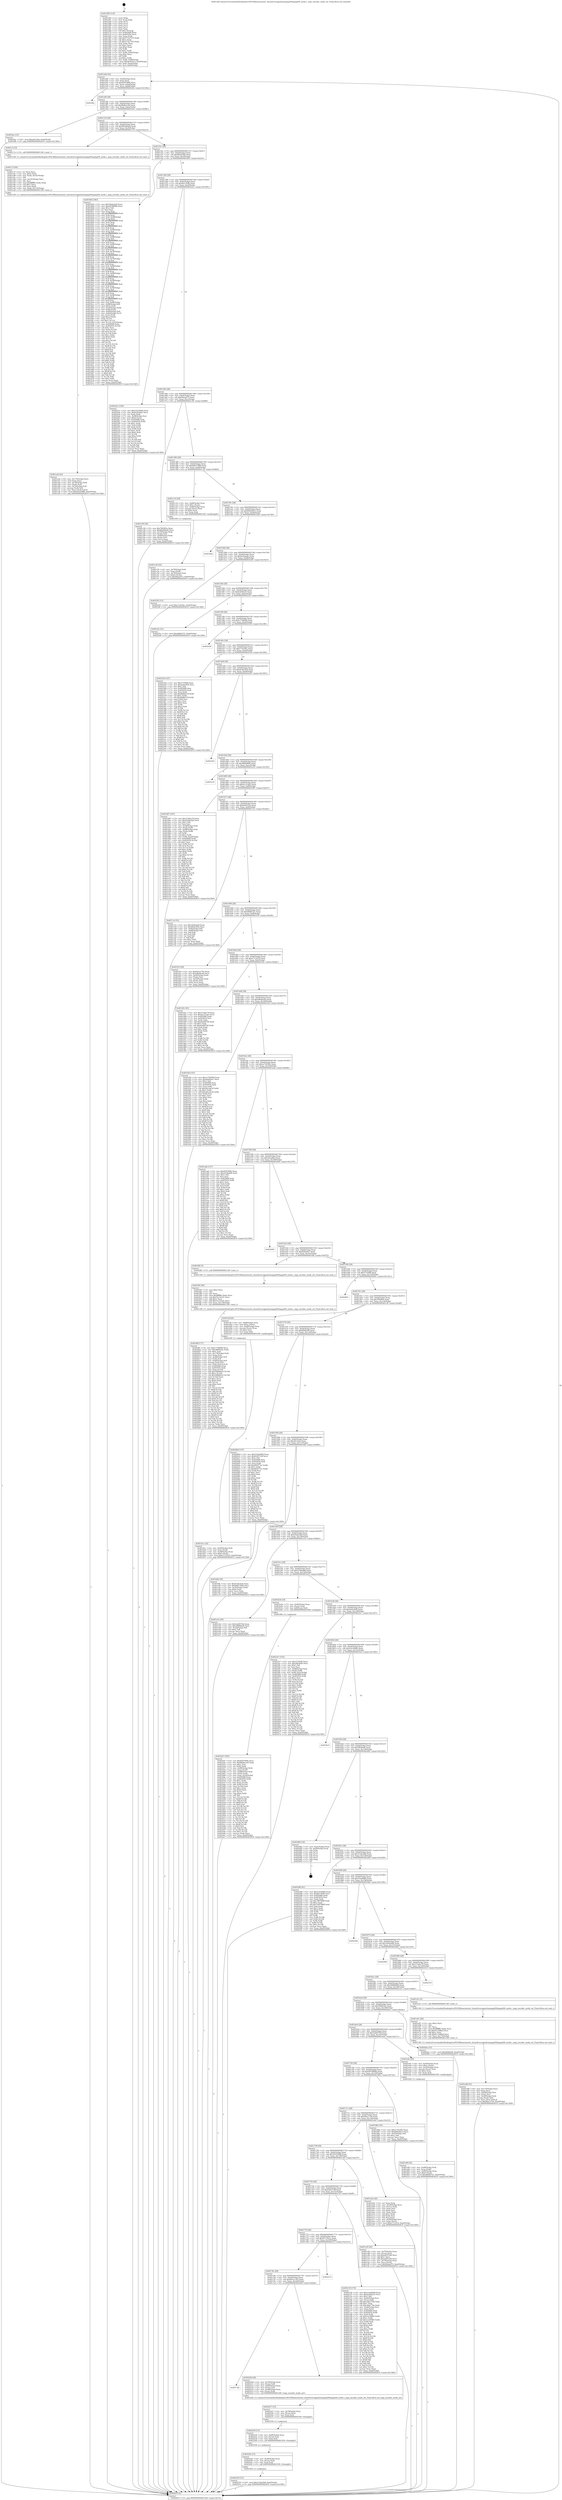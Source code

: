 digraph "0x401260" {
  label = "0x401260 (/mnt/c/Users/mathe/Desktop/tcc/POCII/binaries/extr_linuxdriversgpudrmmgag200mgag200_mode.c_mga_encoder_mode_set_Final-ollvm.out::main(0))"
  labelloc = "t"
  node[shape=record]

  Entry [label="",width=0.3,height=0.3,shape=circle,fillcolor=black,style=filled]
  "0x4012d4" [label="{
     0x4012d4 [32]\l
     | [instrs]\l
     &nbsp;&nbsp;0x4012d4 \<+6\>: mov -0xa0(%rbp),%eax\l
     &nbsp;&nbsp;0x4012da \<+2\>: mov %eax,%ecx\l
     &nbsp;&nbsp;0x4012dc \<+6\>: sub $0x82974f0b,%ecx\l
     &nbsp;&nbsp;0x4012e2 \<+6\>: mov %eax,-0xb4(%rbp)\l
     &nbsp;&nbsp;0x4012e8 \<+6\>: mov %ecx,-0xb8(%rbp)\l
     &nbsp;&nbsp;0x4012ee \<+6\>: je 00000000004024fa \<main+0x129a\>\l
  }"]
  "0x4024fa" [label="{
     0x4024fa\l
  }", style=dashed]
  "0x4012f4" [label="{
     0x4012f4 [28]\l
     | [instrs]\l
     &nbsp;&nbsp;0x4012f4 \<+5\>: jmp 00000000004012f9 \<main+0x99\>\l
     &nbsp;&nbsp;0x4012f9 \<+6\>: mov -0xb4(%rbp),%eax\l
     &nbsp;&nbsp;0x4012ff \<+5\>: sub $0x86db1cb4,%eax\l
     &nbsp;&nbsp;0x401304 \<+6\>: mov %eax,-0xbc(%rbp)\l
     &nbsp;&nbsp;0x40130a \<+6\>: je 0000000000401bec \<main+0x98c\>\l
  }"]
  Exit [label="",width=0.3,height=0.3,shape=circle,fillcolor=black,style=filled,peripheries=2]
  "0x401bec" [label="{
     0x401bec [15]\l
     | [instrs]\l
     &nbsp;&nbsp;0x401bec \<+10\>: movl $0xa9c1b4a,-0xa0(%rbp)\l
     &nbsp;&nbsp;0x401bf6 \<+5\>: jmp 0000000000402619 \<main+0x13b9\>\l
  }"]
  "0x401310" [label="{
     0x401310 [28]\l
     | [instrs]\l
     &nbsp;&nbsp;0x401310 \<+5\>: jmp 0000000000401315 \<main+0xb5\>\l
     &nbsp;&nbsp;0x401315 \<+6\>: mov -0xb4(%rbp),%eax\l
     &nbsp;&nbsp;0x40131b \<+5\>: sub $0x882d9a44,%eax\l
     &nbsp;&nbsp;0x401320 \<+6\>: mov %eax,-0xc0(%rbp)\l
     &nbsp;&nbsp;0x401326 \<+6\>: je 0000000000401c7a \<main+0xa1a\>\l
  }"]
  "0x402254" [label="{
     0x402254 [15]\l
     | [instrs]\l
     &nbsp;&nbsp;0x402254 \<+10\>: movl $0x312ba3b8,-0xa0(%rbp)\l
     &nbsp;&nbsp;0x40225e \<+5\>: jmp 0000000000402619 \<main+0x13b9\>\l
  }"]
  "0x401c7a" [label="{
     0x401c7a [5]\l
     | [instrs]\l
     &nbsp;&nbsp;0x401c7a \<+5\>: call 0000000000401160 \<next_i\>\l
     | [calls]\l
     &nbsp;&nbsp;0x401160 \{1\} (/mnt/c/Users/mathe/Desktop/tcc/POCII/binaries/extr_linuxdriversgpudrmmgag200mgag200_mode.c_mga_encoder_mode_set_Final-ollvm.out::next_i)\l
  }"]
  "0x40132c" [label="{
     0x40132c [28]\l
     | [instrs]\l
     &nbsp;&nbsp;0x40132c \<+5\>: jmp 0000000000401331 \<main+0xd1\>\l
     &nbsp;&nbsp;0x401331 \<+6\>: mov -0xb4(%rbp),%eax\l
     &nbsp;&nbsp;0x401337 \<+5\>: sub $0x88cb5f44,%eax\l
     &nbsp;&nbsp;0x40133c \<+6\>: mov %eax,-0xc4(%rbp)\l
     &nbsp;&nbsp;0x401342 \<+6\>: je 0000000000401803 \<main+0x5a3\>\l
  }"]
  "0x402245" [label="{
     0x402245 [15]\l
     | [instrs]\l
     &nbsp;&nbsp;0x402245 \<+4\>: mov -0x48(%rbp),%rax\l
     &nbsp;&nbsp;0x402249 \<+3\>: mov (%rax),%rax\l
     &nbsp;&nbsp;0x40224c \<+3\>: mov %rax,%rdi\l
     &nbsp;&nbsp;0x40224f \<+5\>: call 0000000000401030 \<free@plt\>\l
     | [calls]\l
     &nbsp;&nbsp;0x401030 \{1\} (unknown)\l
  }"]
  "0x401803" [label="{
     0x401803 [383]\l
     | [instrs]\l
     &nbsp;&nbsp;0x401803 \<+5\>: mov $0x3444cbdd,%eax\l
     &nbsp;&nbsp;0x401808 \<+5\>: mov $0x4878898d,%ecx\l
     &nbsp;&nbsp;0x40180d \<+2\>: mov $0x1,%dl\l
     &nbsp;&nbsp;0x40180f \<+2\>: xor %esi,%esi\l
     &nbsp;&nbsp;0x401811 \<+3\>: mov %rsp,%rdi\l
     &nbsp;&nbsp;0x401814 \<+4\>: add $0xfffffffffffffff0,%rdi\l
     &nbsp;&nbsp;0x401818 \<+3\>: mov %rdi,%rsp\l
     &nbsp;&nbsp;0x40181b \<+7\>: mov %rdi,-0x98(%rbp)\l
     &nbsp;&nbsp;0x401822 \<+3\>: mov %rsp,%rdi\l
     &nbsp;&nbsp;0x401825 \<+4\>: add $0xfffffffffffffff0,%rdi\l
     &nbsp;&nbsp;0x401829 \<+3\>: mov %rdi,%rsp\l
     &nbsp;&nbsp;0x40182c \<+3\>: mov %rsp,%r8\l
     &nbsp;&nbsp;0x40182f \<+4\>: add $0xfffffffffffffff0,%r8\l
     &nbsp;&nbsp;0x401833 \<+3\>: mov %r8,%rsp\l
     &nbsp;&nbsp;0x401836 \<+7\>: mov %r8,-0x90(%rbp)\l
     &nbsp;&nbsp;0x40183d \<+3\>: mov %rsp,%r8\l
     &nbsp;&nbsp;0x401840 \<+4\>: add $0xfffffffffffffff0,%r8\l
     &nbsp;&nbsp;0x401844 \<+3\>: mov %r8,%rsp\l
     &nbsp;&nbsp;0x401847 \<+7\>: mov %r8,-0x88(%rbp)\l
     &nbsp;&nbsp;0x40184e \<+3\>: mov %rsp,%r8\l
     &nbsp;&nbsp;0x401851 \<+4\>: add $0xfffffffffffffff0,%r8\l
     &nbsp;&nbsp;0x401855 \<+3\>: mov %r8,%rsp\l
     &nbsp;&nbsp;0x401858 \<+4\>: mov %r8,-0x80(%rbp)\l
     &nbsp;&nbsp;0x40185c \<+3\>: mov %rsp,%r8\l
     &nbsp;&nbsp;0x40185f \<+4\>: add $0xfffffffffffffff0,%r8\l
     &nbsp;&nbsp;0x401863 \<+3\>: mov %r8,%rsp\l
     &nbsp;&nbsp;0x401866 \<+4\>: mov %r8,-0x78(%rbp)\l
     &nbsp;&nbsp;0x40186a \<+3\>: mov %rsp,%r8\l
     &nbsp;&nbsp;0x40186d \<+4\>: add $0xfffffffffffffff0,%r8\l
     &nbsp;&nbsp;0x401871 \<+3\>: mov %r8,%rsp\l
     &nbsp;&nbsp;0x401874 \<+4\>: mov %r8,-0x70(%rbp)\l
     &nbsp;&nbsp;0x401878 \<+3\>: mov %rsp,%r8\l
     &nbsp;&nbsp;0x40187b \<+4\>: add $0xfffffffffffffff0,%r8\l
     &nbsp;&nbsp;0x40187f \<+3\>: mov %r8,%rsp\l
     &nbsp;&nbsp;0x401882 \<+4\>: mov %r8,-0x68(%rbp)\l
     &nbsp;&nbsp;0x401886 \<+3\>: mov %rsp,%r8\l
     &nbsp;&nbsp;0x401889 \<+4\>: add $0xfffffffffffffff0,%r8\l
     &nbsp;&nbsp;0x40188d \<+3\>: mov %r8,%rsp\l
     &nbsp;&nbsp;0x401890 \<+4\>: mov %r8,-0x60(%rbp)\l
     &nbsp;&nbsp;0x401894 \<+3\>: mov %rsp,%r8\l
     &nbsp;&nbsp;0x401897 \<+4\>: add $0xfffffffffffffff0,%r8\l
     &nbsp;&nbsp;0x40189b \<+3\>: mov %r8,%rsp\l
     &nbsp;&nbsp;0x40189e \<+4\>: mov %r8,-0x58(%rbp)\l
     &nbsp;&nbsp;0x4018a2 \<+3\>: mov %rsp,%r8\l
     &nbsp;&nbsp;0x4018a5 \<+4\>: add $0xfffffffffffffff0,%r8\l
     &nbsp;&nbsp;0x4018a9 \<+3\>: mov %r8,%rsp\l
     &nbsp;&nbsp;0x4018ac \<+4\>: mov %r8,-0x50(%rbp)\l
     &nbsp;&nbsp;0x4018b0 \<+3\>: mov %rsp,%r8\l
     &nbsp;&nbsp;0x4018b3 \<+4\>: add $0xfffffffffffffff0,%r8\l
     &nbsp;&nbsp;0x4018b7 \<+3\>: mov %r8,%rsp\l
     &nbsp;&nbsp;0x4018ba \<+4\>: mov %r8,-0x48(%rbp)\l
     &nbsp;&nbsp;0x4018be \<+3\>: mov %rsp,%r8\l
     &nbsp;&nbsp;0x4018c1 \<+4\>: add $0xfffffffffffffff0,%r8\l
     &nbsp;&nbsp;0x4018c5 \<+3\>: mov %r8,%rsp\l
     &nbsp;&nbsp;0x4018c8 \<+4\>: mov %r8,-0x40(%rbp)\l
     &nbsp;&nbsp;0x4018cc \<+7\>: mov -0x98(%rbp),%r8\l
     &nbsp;&nbsp;0x4018d3 \<+7\>: movl $0x0,(%r8)\l
     &nbsp;&nbsp;0x4018da \<+7\>: mov -0xa4(%rbp),%r9d\l
     &nbsp;&nbsp;0x4018e1 \<+3\>: mov %r9d,(%rdi)\l
     &nbsp;&nbsp;0x4018e4 \<+7\>: mov -0x90(%rbp),%r8\l
     &nbsp;&nbsp;0x4018eb \<+7\>: mov -0xb0(%rbp),%r10\l
     &nbsp;&nbsp;0x4018f2 \<+3\>: mov %r10,(%r8)\l
     &nbsp;&nbsp;0x4018f5 \<+3\>: cmpl $0x2,(%rdi)\l
     &nbsp;&nbsp;0x4018f8 \<+4\>: setne %r11b\l
     &nbsp;&nbsp;0x4018fc \<+4\>: and $0x1,%r11b\l
     &nbsp;&nbsp;0x401900 \<+4\>: mov %r11b,-0x35(%rbp)\l
     &nbsp;&nbsp;0x401904 \<+7\>: mov 0x405068,%ebx\l
     &nbsp;&nbsp;0x40190b \<+8\>: mov 0x405054,%r14d\l
     &nbsp;&nbsp;0x401913 \<+3\>: sub $0x1,%esi\l
     &nbsp;&nbsp;0x401916 \<+3\>: mov %ebx,%r15d\l
     &nbsp;&nbsp;0x401919 \<+3\>: add %esi,%r15d\l
     &nbsp;&nbsp;0x40191c \<+4\>: imul %r15d,%ebx\l
     &nbsp;&nbsp;0x401920 \<+3\>: and $0x1,%ebx\l
     &nbsp;&nbsp;0x401923 \<+3\>: cmp $0x0,%ebx\l
     &nbsp;&nbsp;0x401926 \<+4\>: sete %r11b\l
     &nbsp;&nbsp;0x40192a \<+4\>: cmp $0xa,%r14d\l
     &nbsp;&nbsp;0x40192e \<+4\>: setl %r12b\l
     &nbsp;&nbsp;0x401932 \<+3\>: mov %r11b,%r13b\l
     &nbsp;&nbsp;0x401935 \<+4\>: xor $0xff,%r13b\l
     &nbsp;&nbsp;0x401939 \<+3\>: mov %r12b,%sil\l
     &nbsp;&nbsp;0x40193c \<+4\>: xor $0xff,%sil\l
     &nbsp;&nbsp;0x401940 \<+3\>: xor $0x0,%dl\l
     &nbsp;&nbsp;0x401943 \<+3\>: mov %r13b,%dil\l
     &nbsp;&nbsp;0x401946 \<+4\>: and $0x0,%dil\l
     &nbsp;&nbsp;0x40194a \<+3\>: and %dl,%r11b\l
     &nbsp;&nbsp;0x40194d \<+3\>: mov %sil,%r8b\l
     &nbsp;&nbsp;0x401950 \<+4\>: and $0x0,%r8b\l
     &nbsp;&nbsp;0x401954 \<+3\>: and %dl,%r12b\l
     &nbsp;&nbsp;0x401957 \<+3\>: or %r11b,%dil\l
     &nbsp;&nbsp;0x40195a \<+3\>: or %r12b,%r8b\l
     &nbsp;&nbsp;0x40195d \<+3\>: xor %r8b,%dil\l
     &nbsp;&nbsp;0x401960 \<+3\>: or %sil,%r13b\l
     &nbsp;&nbsp;0x401963 \<+4\>: xor $0xff,%r13b\l
     &nbsp;&nbsp;0x401967 \<+3\>: or $0x0,%dl\l
     &nbsp;&nbsp;0x40196a \<+3\>: and %dl,%r13b\l
     &nbsp;&nbsp;0x40196d \<+3\>: or %r13b,%dil\l
     &nbsp;&nbsp;0x401970 \<+4\>: test $0x1,%dil\l
     &nbsp;&nbsp;0x401974 \<+3\>: cmovne %ecx,%eax\l
     &nbsp;&nbsp;0x401977 \<+6\>: mov %eax,-0xa0(%rbp)\l
     &nbsp;&nbsp;0x40197d \<+5\>: jmp 0000000000402619 \<main+0x13b9\>\l
  }"]
  "0x401348" [label="{
     0x401348 [28]\l
     | [instrs]\l
     &nbsp;&nbsp;0x401348 \<+5\>: jmp 000000000040134d \<main+0xed\>\l
     &nbsp;&nbsp;0x40134d \<+6\>: mov -0xb4(%rbp),%eax\l
     &nbsp;&nbsp;0x401353 \<+5\>: sub $0x8a13f3fb,%eax\l
     &nbsp;&nbsp;0x401358 \<+6\>: mov %eax,-0xc8(%rbp)\l
     &nbsp;&nbsp;0x40135e \<+6\>: je 00000000004022e1 \<main+0x1081\>\l
  }"]
  "0x402236" [label="{
     0x402236 [15]\l
     | [instrs]\l
     &nbsp;&nbsp;0x402236 \<+4\>: mov -0x60(%rbp),%rax\l
     &nbsp;&nbsp;0x40223a \<+3\>: mov (%rax),%rax\l
     &nbsp;&nbsp;0x40223d \<+3\>: mov %rax,%rdi\l
     &nbsp;&nbsp;0x402240 \<+5\>: call 0000000000401030 \<free@plt\>\l
     | [calls]\l
     &nbsp;&nbsp;0x401030 \{1\} (unknown)\l
  }"]
  "0x4022e1" [label="{
     0x4022e1 [100]\l
     | [instrs]\l
     &nbsp;&nbsp;0x4022e1 \<+5\>: mov $0x2cb16b8d,%eax\l
     &nbsp;&nbsp;0x4022e6 \<+5\>: mov $0xbc62abdc,%ecx\l
     &nbsp;&nbsp;0x4022eb \<+2\>: xor %edx,%edx\l
     &nbsp;&nbsp;0x4022ed \<+7\>: mov -0x98(%rbp),%rsi\l
     &nbsp;&nbsp;0x4022f4 \<+6\>: movl $0x0,(%rsi)\l
     &nbsp;&nbsp;0x4022fa \<+7\>: mov 0x405068,%edi\l
     &nbsp;&nbsp;0x402301 \<+8\>: mov 0x405054,%r8d\l
     &nbsp;&nbsp;0x402309 \<+3\>: sub $0x1,%edx\l
     &nbsp;&nbsp;0x40230c \<+3\>: mov %edi,%r9d\l
     &nbsp;&nbsp;0x40230f \<+3\>: add %edx,%r9d\l
     &nbsp;&nbsp;0x402312 \<+4\>: imul %r9d,%edi\l
     &nbsp;&nbsp;0x402316 \<+3\>: and $0x1,%edi\l
     &nbsp;&nbsp;0x402319 \<+3\>: cmp $0x0,%edi\l
     &nbsp;&nbsp;0x40231c \<+4\>: sete %r10b\l
     &nbsp;&nbsp;0x402320 \<+4\>: cmp $0xa,%r8d\l
     &nbsp;&nbsp;0x402324 \<+4\>: setl %r11b\l
     &nbsp;&nbsp;0x402328 \<+3\>: mov %r10b,%bl\l
     &nbsp;&nbsp;0x40232b \<+3\>: and %r11b,%bl\l
     &nbsp;&nbsp;0x40232e \<+3\>: xor %r11b,%r10b\l
     &nbsp;&nbsp;0x402331 \<+3\>: or %r10b,%bl\l
     &nbsp;&nbsp;0x402334 \<+3\>: test $0x1,%bl\l
     &nbsp;&nbsp;0x402337 \<+3\>: cmovne %ecx,%eax\l
     &nbsp;&nbsp;0x40233a \<+6\>: mov %eax,-0xa0(%rbp)\l
     &nbsp;&nbsp;0x402340 \<+5\>: jmp 0000000000402619 \<main+0x13b9\>\l
  }"]
  "0x401364" [label="{
     0x401364 [28]\l
     | [instrs]\l
     &nbsp;&nbsp;0x401364 \<+5\>: jmp 0000000000401369 \<main+0x109\>\l
     &nbsp;&nbsp;0x401369 \<+6\>: mov -0xb4(%rbp),%eax\l
     &nbsp;&nbsp;0x40136f \<+5\>: sub $0x94eaef73,%eax\l
     &nbsp;&nbsp;0x401374 \<+6\>: mov %eax,-0xcc(%rbp)\l
     &nbsp;&nbsp;0x40137a \<+6\>: je 0000000000401c56 \<main+0x9f6\>\l
  }"]
  "0x402227" [label="{
     0x402227 [15]\l
     | [instrs]\l
     &nbsp;&nbsp;0x402227 \<+4\>: mov -0x78(%rbp),%rax\l
     &nbsp;&nbsp;0x40222b \<+3\>: mov (%rax),%rax\l
     &nbsp;&nbsp;0x40222e \<+3\>: mov %rax,%rdi\l
     &nbsp;&nbsp;0x402231 \<+5\>: call 0000000000401030 \<free@plt\>\l
     | [calls]\l
     &nbsp;&nbsp;0x401030 \{1\} (unknown)\l
  }"]
  "0x401c56" [label="{
     0x401c56 [36]\l
     | [instrs]\l
     &nbsp;&nbsp;0x401c56 \<+5\>: mov $0x769385a,%eax\l
     &nbsp;&nbsp;0x401c5b \<+5\>: mov $0x882d9a44,%ecx\l
     &nbsp;&nbsp;0x401c60 \<+4\>: mov -0x70(%rbp),%rdx\l
     &nbsp;&nbsp;0x401c64 \<+2\>: mov (%rdx),%esi\l
     &nbsp;&nbsp;0x401c66 \<+4\>: mov -0x80(%rbp),%rdx\l
     &nbsp;&nbsp;0x401c6a \<+2\>: cmp (%rdx),%esi\l
     &nbsp;&nbsp;0x401c6c \<+3\>: cmovl %ecx,%eax\l
     &nbsp;&nbsp;0x401c6f \<+6\>: mov %eax,-0xa0(%rbp)\l
     &nbsp;&nbsp;0x401c75 \<+5\>: jmp 0000000000402619 \<main+0x13b9\>\l
  }"]
  "0x401380" [label="{
     0x401380 [28]\l
     | [instrs]\l
     &nbsp;&nbsp;0x401380 \<+5\>: jmp 0000000000401385 \<main+0x125\>\l
     &nbsp;&nbsp;0x401385 \<+6\>: mov -0xb4(%rbp),%eax\l
     &nbsp;&nbsp;0x40138b \<+5\>: sub $0xb6617890,%eax\l
     &nbsp;&nbsp;0x401390 \<+6\>: mov %eax,-0xd0(%rbp)\l
     &nbsp;&nbsp;0x401396 \<+6\>: je 0000000000401c19 \<main+0x9b9\>\l
  }"]
  "0x4017a8" [label="{
     0x4017a8\l
  }", style=dashed]
  "0x401c19" [label="{
     0x401c19 [29]\l
     | [instrs]\l
     &nbsp;&nbsp;0x401c19 \<+4\>: mov -0x80(%rbp),%rax\l
     &nbsp;&nbsp;0x401c1d \<+6\>: movl $0x1,(%rax)\l
     &nbsp;&nbsp;0x401c23 \<+4\>: mov -0x80(%rbp),%rax\l
     &nbsp;&nbsp;0x401c27 \<+3\>: movslq (%rax),%rax\l
     &nbsp;&nbsp;0x401c2a \<+4\>: shl $0x2,%rax\l
     &nbsp;&nbsp;0x401c2e \<+3\>: mov %rax,%rdi\l
     &nbsp;&nbsp;0x401c31 \<+5\>: call 0000000000401050 \<malloc@plt\>\l
     | [calls]\l
     &nbsp;&nbsp;0x401050 \{1\} (unknown)\l
  }"]
  "0x40139c" [label="{
     0x40139c [28]\l
     | [instrs]\l
     &nbsp;&nbsp;0x40139c \<+5\>: jmp 00000000004013a1 \<main+0x141\>\l
     &nbsp;&nbsp;0x4013a1 \<+6\>: mov -0xb4(%rbp),%eax\l
     &nbsp;&nbsp;0x4013a7 \<+5\>: sub $0xb9420b13,%eax\l
     &nbsp;&nbsp;0x4013ac \<+6\>: mov %eax,-0xd4(%rbp)\l
     &nbsp;&nbsp;0x4013b2 \<+6\>: je 00000000004019a0 \<main+0x740\>\l
  }"]
  "0x40220d" [label="{
     0x40220d [26]\l
     | [instrs]\l
     &nbsp;&nbsp;0x40220d \<+4\>: mov -0x78(%rbp),%rax\l
     &nbsp;&nbsp;0x402211 \<+3\>: mov (%rax),%rdi\l
     &nbsp;&nbsp;0x402214 \<+4\>: mov -0x60(%rbp),%rax\l
     &nbsp;&nbsp;0x402218 \<+3\>: mov (%rax),%rsi\l
     &nbsp;&nbsp;0x40221b \<+4\>: mov -0x48(%rbp),%rax\l
     &nbsp;&nbsp;0x40221f \<+3\>: mov (%rax),%rdx\l
     &nbsp;&nbsp;0x402222 \<+5\>: call 0000000000401240 \<mga_encoder_mode_set\>\l
     | [calls]\l
     &nbsp;&nbsp;0x401240 \{1\} (/mnt/c/Users/mathe/Desktop/tcc/POCII/binaries/extr_linuxdriversgpudrmmgag200mgag200_mode.c_mga_encoder_mode_set_Final-ollvm.out::mga_encoder_mode_set)\l
  }"]
  "0x4019a0" [label="{
     0x4019a0\l
  }", style=dashed]
  "0x4013b8" [label="{
     0x4013b8 [28]\l
     | [instrs]\l
     &nbsp;&nbsp;0x4013b8 \<+5\>: jmp 00000000004013bd \<main+0x15d\>\l
     &nbsp;&nbsp;0x4013bd \<+6\>: mov -0xb4(%rbp),%eax\l
     &nbsp;&nbsp;0x4013c3 \<+5\>: sub $0xbc62abdc,%eax\l
     &nbsp;&nbsp;0x4013c8 \<+6\>: mov %eax,-0xd8(%rbp)\l
     &nbsp;&nbsp;0x4013ce \<+6\>: je 0000000000402345 \<main+0x10e5\>\l
  }"]
  "0x40178c" [label="{
     0x40178c [28]\l
     | [instrs]\l
     &nbsp;&nbsp;0x40178c \<+5\>: jmp 0000000000401791 \<main+0x531\>\l
     &nbsp;&nbsp;0x401791 \<+6\>: mov -0xb4(%rbp),%eax\l
     &nbsp;&nbsp;0x401797 \<+5\>: sub $0x6d1ec793,%eax\l
     &nbsp;&nbsp;0x40179c \<+6\>: mov %eax,-0x164(%rbp)\l
     &nbsp;&nbsp;0x4017a2 \<+6\>: je 000000000040220d \<main+0xfad\>\l
  }"]
  "0x402345" [label="{
     0x402345 [15]\l
     | [instrs]\l
     &nbsp;&nbsp;0x402345 \<+10\>: movl $0xc7c018ec,-0xa0(%rbp)\l
     &nbsp;&nbsp;0x40234f \<+5\>: jmp 0000000000402619 \<main+0x13b9\>\l
  }"]
  "0x4013d4" [label="{
     0x4013d4 [28]\l
     | [instrs]\l
     &nbsp;&nbsp;0x4013d4 \<+5\>: jmp 00000000004013d9 \<main+0x179\>\l
     &nbsp;&nbsp;0x4013d9 \<+6\>: mov -0xb4(%rbp),%eax\l
     &nbsp;&nbsp;0x4013df \<+5\>: sub $0xbcb00e25,%eax\l
     &nbsp;&nbsp;0x4013e4 \<+6\>: mov %eax,-0xdc(%rbp)\l
     &nbsp;&nbsp;0x4013ea \<+6\>: je 00000000004021fe \<main+0xf9e\>\l
  }"]
  "0x402272" [label="{
     0x402272\l
  }", style=dashed]
  "0x4021fe" [label="{
     0x4021fe [15]\l
     | [instrs]\l
     &nbsp;&nbsp;0x4021fe \<+10\>: movl $0xdfd4b721,-0xa0(%rbp)\l
     &nbsp;&nbsp;0x402208 \<+5\>: jmp 0000000000402619 \<main+0x13b9\>\l
  }"]
  "0x4013f0" [label="{
     0x4013f0 [28]\l
     | [instrs]\l
     &nbsp;&nbsp;0x4013f0 \<+5\>: jmp 00000000004013f5 \<main+0x195\>\l
     &nbsp;&nbsp;0x4013f5 \<+6\>: mov -0xb4(%rbp),%eax\l
     &nbsp;&nbsp;0x4013fb \<+5\>: sub $0xc170b069,%eax\l
     &nbsp;&nbsp;0x401400 \<+6\>: mov %eax,-0xe0(%rbp)\l
     &nbsp;&nbsp;0x401406 \<+6\>: je 0000000000402558 \<main+0x12f8\>\l
  }"]
  "0x401770" [label="{
     0x401770 [28]\l
     | [instrs]\l
     &nbsp;&nbsp;0x401770 \<+5\>: jmp 0000000000401775 \<main+0x515\>\l
     &nbsp;&nbsp;0x401775 \<+6\>: mov -0xb4(%rbp),%eax\l
     &nbsp;&nbsp;0x40177b \<+5\>: sub $0x65178e1c,%eax\l
     &nbsp;&nbsp;0x401780 \<+6\>: mov %eax,-0x160(%rbp)\l
     &nbsp;&nbsp;0x401786 \<+6\>: je 0000000000402272 \<main+0x1012\>\l
  }"]
  "0x402558" [label="{
     0x402558\l
  }", style=dashed]
  "0x40140c" [label="{
     0x40140c [28]\l
     | [instrs]\l
     &nbsp;&nbsp;0x40140c \<+5\>: jmp 0000000000401411 \<main+0x1b1\>\l
     &nbsp;&nbsp;0x401411 \<+6\>: mov -0xb4(%rbp),%eax\l
     &nbsp;&nbsp;0x401417 \<+5\>: sub $0xc7c018ec,%eax\l
     &nbsp;&nbsp;0x40141c \<+6\>: mov %eax,-0xe4(%rbp)\l
     &nbsp;&nbsp;0x401422 \<+6\>: je 0000000000402354 \<main+0x10f4\>\l
  }"]
  "0x402150" [label="{
     0x402150 [174]\l
     | [instrs]\l
     &nbsp;&nbsp;0x402150 \<+5\>: mov $0x31be9d09,%eax\l
     &nbsp;&nbsp;0x402155 \<+5\>: mov $0xbcb00e25,%ecx\l
     &nbsp;&nbsp;0x40215a \<+2\>: mov $0x1,%dl\l
     &nbsp;&nbsp;0x40215c \<+4\>: mov -0x40(%rbp),%rsi\l
     &nbsp;&nbsp;0x402160 \<+2\>: mov (%rsi),%edi\l
     &nbsp;&nbsp;0x402162 \<+6\>: add $0xc84e776a,%edi\l
     &nbsp;&nbsp;0x402168 \<+3\>: add $0x1,%edi\l
     &nbsp;&nbsp;0x40216b \<+6\>: sub $0xc84e776a,%edi\l
     &nbsp;&nbsp;0x402171 \<+4\>: mov -0x40(%rbp),%rsi\l
     &nbsp;&nbsp;0x402175 \<+2\>: mov %edi,(%rsi)\l
     &nbsp;&nbsp;0x402177 \<+7\>: mov 0x405068,%edi\l
     &nbsp;&nbsp;0x40217e \<+8\>: mov 0x405054,%r8d\l
     &nbsp;&nbsp;0x402186 \<+3\>: mov %edi,%r9d\l
     &nbsp;&nbsp;0x402189 \<+7\>: sub $0x1e336f85,%r9d\l
     &nbsp;&nbsp;0x402190 \<+4\>: sub $0x1,%r9d\l
     &nbsp;&nbsp;0x402194 \<+7\>: add $0x1e336f85,%r9d\l
     &nbsp;&nbsp;0x40219b \<+4\>: imul %r9d,%edi\l
     &nbsp;&nbsp;0x40219f \<+3\>: and $0x1,%edi\l
     &nbsp;&nbsp;0x4021a2 \<+3\>: cmp $0x0,%edi\l
     &nbsp;&nbsp;0x4021a5 \<+4\>: sete %r10b\l
     &nbsp;&nbsp;0x4021a9 \<+4\>: cmp $0xa,%r8d\l
     &nbsp;&nbsp;0x4021ad \<+4\>: setl %r11b\l
     &nbsp;&nbsp;0x4021b1 \<+3\>: mov %r10b,%bl\l
     &nbsp;&nbsp;0x4021b4 \<+3\>: xor $0xff,%bl\l
     &nbsp;&nbsp;0x4021b7 \<+3\>: mov %r11b,%r14b\l
     &nbsp;&nbsp;0x4021ba \<+4\>: xor $0xff,%r14b\l
     &nbsp;&nbsp;0x4021be \<+3\>: xor $0x0,%dl\l
     &nbsp;&nbsp;0x4021c1 \<+3\>: mov %bl,%r15b\l
     &nbsp;&nbsp;0x4021c4 \<+4\>: and $0x0,%r15b\l
     &nbsp;&nbsp;0x4021c8 \<+3\>: and %dl,%r10b\l
     &nbsp;&nbsp;0x4021cb \<+3\>: mov %r14b,%r12b\l
     &nbsp;&nbsp;0x4021ce \<+4\>: and $0x0,%r12b\l
     &nbsp;&nbsp;0x4021d2 \<+3\>: and %dl,%r11b\l
     &nbsp;&nbsp;0x4021d5 \<+3\>: or %r10b,%r15b\l
     &nbsp;&nbsp;0x4021d8 \<+3\>: or %r11b,%r12b\l
     &nbsp;&nbsp;0x4021db \<+3\>: xor %r12b,%r15b\l
     &nbsp;&nbsp;0x4021de \<+3\>: or %r14b,%bl\l
     &nbsp;&nbsp;0x4021e1 \<+3\>: xor $0xff,%bl\l
     &nbsp;&nbsp;0x4021e4 \<+3\>: or $0x0,%dl\l
     &nbsp;&nbsp;0x4021e7 \<+2\>: and %dl,%bl\l
     &nbsp;&nbsp;0x4021e9 \<+3\>: or %bl,%r15b\l
     &nbsp;&nbsp;0x4021ec \<+4\>: test $0x1,%r15b\l
     &nbsp;&nbsp;0x4021f0 \<+3\>: cmovne %ecx,%eax\l
     &nbsp;&nbsp;0x4021f3 \<+6\>: mov %eax,-0xa0(%rbp)\l
     &nbsp;&nbsp;0x4021f9 \<+5\>: jmp 0000000000402619 \<main+0x13b9\>\l
  }"]
  "0x402354" [label="{
     0x402354 [147]\l
     | [instrs]\l
     &nbsp;&nbsp;0x402354 \<+5\>: mov $0x3735fd9,%eax\l
     &nbsp;&nbsp;0x402359 \<+5\>: mov $0x2af2c659,%ecx\l
     &nbsp;&nbsp;0x40235e \<+2\>: mov $0x1,%dl\l
     &nbsp;&nbsp;0x402360 \<+7\>: mov 0x405068,%esi\l
     &nbsp;&nbsp;0x402367 \<+7\>: mov 0x405054,%edi\l
     &nbsp;&nbsp;0x40236e \<+3\>: mov %esi,%r8d\l
     &nbsp;&nbsp;0x402371 \<+7\>: add $0x849b015f,%r8d\l
     &nbsp;&nbsp;0x402378 \<+4\>: sub $0x1,%r8d\l
     &nbsp;&nbsp;0x40237c \<+7\>: sub $0x849b015f,%r8d\l
     &nbsp;&nbsp;0x402383 \<+4\>: imul %r8d,%esi\l
     &nbsp;&nbsp;0x402387 \<+3\>: and $0x1,%esi\l
     &nbsp;&nbsp;0x40238a \<+3\>: cmp $0x0,%esi\l
     &nbsp;&nbsp;0x40238d \<+4\>: sete %r9b\l
     &nbsp;&nbsp;0x402391 \<+3\>: cmp $0xa,%edi\l
     &nbsp;&nbsp;0x402394 \<+4\>: setl %r10b\l
     &nbsp;&nbsp;0x402398 \<+3\>: mov %r9b,%r11b\l
     &nbsp;&nbsp;0x40239b \<+4\>: xor $0xff,%r11b\l
     &nbsp;&nbsp;0x40239f \<+3\>: mov %r10b,%bl\l
     &nbsp;&nbsp;0x4023a2 \<+3\>: xor $0xff,%bl\l
     &nbsp;&nbsp;0x4023a5 \<+3\>: xor $0x0,%dl\l
     &nbsp;&nbsp;0x4023a8 \<+3\>: mov %r11b,%r14b\l
     &nbsp;&nbsp;0x4023ab \<+4\>: and $0x0,%r14b\l
     &nbsp;&nbsp;0x4023af \<+3\>: and %dl,%r9b\l
     &nbsp;&nbsp;0x4023b2 \<+3\>: mov %bl,%r15b\l
     &nbsp;&nbsp;0x4023b5 \<+4\>: and $0x0,%r15b\l
     &nbsp;&nbsp;0x4023b9 \<+3\>: and %dl,%r10b\l
     &nbsp;&nbsp;0x4023bc \<+3\>: or %r9b,%r14b\l
     &nbsp;&nbsp;0x4023bf \<+3\>: or %r10b,%r15b\l
     &nbsp;&nbsp;0x4023c2 \<+3\>: xor %r15b,%r14b\l
     &nbsp;&nbsp;0x4023c5 \<+3\>: or %bl,%r11b\l
     &nbsp;&nbsp;0x4023c8 \<+4\>: xor $0xff,%r11b\l
     &nbsp;&nbsp;0x4023cc \<+3\>: or $0x0,%dl\l
     &nbsp;&nbsp;0x4023cf \<+3\>: and %dl,%r11b\l
     &nbsp;&nbsp;0x4023d2 \<+3\>: or %r11b,%r14b\l
     &nbsp;&nbsp;0x4023d5 \<+4\>: test $0x1,%r14b\l
     &nbsp;&nbsp;0x4023d9 \<+3\>: cmovne %ecx,%eax\l
     &nbsp;&nbsp;0x4023dc \<+6\>: mov %eax,-0xa0(%rbp)\l
     &nbsp;&nbsp;0x4023e2 \<+5\>: jmp 0000000000402619 \<main+0x13b9\>\l
  }"]
  "0x401428" [label="{
     0x401428 [28]\l
     | [instrs]\l
     &nbsp;&nbsp;0x401428 \<+5\>: jmp 000000000040142d \<main+0x1cd\>\l
     &nbsp;&nbsp;0x40142d \<+6\>: mov -0xb4(%rbp),%eax\l
     &nbsp;&nbsp;0x401433 \<+5\>: sub $0xd1db16c6,%eax\l
     &nbsp;&nbsp;0x401438 \<+6\>: mov %eax,-0xe8(%rbp)\l
     &nbsp;&nbsp;0x40143e \<+6\>: je 0000000000402263 \<main+0x1003\>\l
  }"]
  "0x401ffd" [label="{
     0x401ffd [177]\l
     | [instrs]\l
     &nbsp;&nbsp;0x401ffd \<+5\>: mov $0xc170b069,%ecx\l
     &nbsp;&nbsp;0x402002 \<+5\>: mov $0x389f224c,%edx\l
     &nbsp;&nbsp;0x402007 \<+3\>: mov $0x1,%sil\l
     &nbsp;&nbsp;0x40200a \<+6\>: mov -0x178(%rbp),%edi\l
     &nbsp;&nbsp;0x402010 \<+3\>: imul %eax,%edi\l
     &nbsp;&nbsp;0x402013 \<+4\>: mov -0x48(%rbp),%r8\l
     &nbsp;&nbsp;0x402017 \<+3\>: mov (%r8),%r8\l
     &nbsp;&nbsp;0x40201a \<+4\>: mov -0x40(%rbp),%r9\l
     &nbsp;&nbsp;0x40201e \<+3\>: movslq (%r9),%r9\l
     &nbsp;&nbsp;0x402021 \<+4\>: mov %edi,(%r8,%r9,4)\l
     &nbsp;&nbsp;0x402025 \<+7\>: mov 0x405068,%eax\l
     &nbsp;&nbsp;0x40202c \<+7\>: mov 0x405054,%edi\l
     &nbsp;&nbsp;0x402033 \<+3\>: mov %eax,%r10d\l
     &nbsp;&nbsp;0x402036 \<+7\>: add $0x568b8d10,%r10d\l
     &nbsp;&nbsp;0x40203d \<+4\>: sub $0x1,%r10d\l
     &nbsp;&nbsp;0x402041 \<+7\>: sub $0x568b8d10,%r10d\l
     &nbsp;&nbsp;0x402048 \<+4\>: imul %r10d,%eax\l
     &nbsp;&nbsp;0x40204c \<+3\>: and $0x1,%eax\l
     &nbsp;&nbsp;0x40204f \<+3\>: cmp $0x0,%eax\l
     &nbsp;&nbsp;0x402052 \<+4\>: sete %r11b\l
     &nbsp;&nbsp;0x402056 \<+3\>: cmp $0xa,%edi\l
     &nbsp;&nbsp;0x402059 \<+3\>: setl %bl\l
     &nbsp;&nbsp;0x40205c \<+3\>: mov %r11b,%r14b\l
     &nbsp;&nbsp;0x40205f \<+4\>: xor $0xff,%r14b\l
     &nbsp;&nbsp;0x402063 \<+3\>: mov %bl,%r15b\l
     &nbsp;&nbsp;0x402066 \<+4\>: xor $0xff,%r15b\l
     &nbsp;&nbsp;0x40206a \<+4\>: xor $0x0,%sil\l
     &nbsp;&nbsp;0x40206e \<+3\>: mov %r14b,%r12b\l
     &nbsp;&nbsp;0x402071 \<+4\>: and $0x0,%r12b\l
     &nbsp;&nbsp;0x402075 \<+3\>: and %sil,%r11b\l
     &nbsp;&nbsp;0x402078 \<+3\>: mov %r15b,%r13b\l
     &nbsp;&nbsp;0x40207b \<+4\>: and $0x0,%r13b\l
     &nbsp;&nbsp;0x40207f \<+3\>: and %sil,%bl\l
     &nbsp;&nbsp;0x402082 \<+3\>: or %r11b,%r12b\l
     &nbsp;&nbsp;0x402085 \<+3\>: or %bl,%r13b\l
     &nbsp;&nbsp;0x402088 \<+3\>: xor %r13b,%r12b\l
     &nbsp;&nbsp;0x40208b \<+3\>: or %r15b,%r14b\l
     &nbsp;&nbsp;0x40208e \<+4\>: xor $0xff,%r14b\l
     &nbsp;&nbsp;0x402092 \<+4\>: or $0x0,%sil\l
     &nbsp;&nbsp;0x402096 \<+3\>: and %sil,%r14b\l
     &nbsp;&nbsp;0x402099 \<+3\>: or %r14b,%r12b\l
     &nbsp;&nbsp;0x40209c \<+4\>: test $0x1,%r12b\l
     &nbsp;&nbsp;0x4020a0 \<+3\>: cmovne %edx,%ecx\l
     &nbsp;&nbsp;0x4020a3 \<+6\>: mov %ecx,-0xa0(%rbp)\l
     &nbsp;&nbsp;0x4020a9 \<+5\>: jmp 0000000000402619 \<main+0x13b9\>\l
  }"]
  "0x402263" [label="{
     0x402263\l
  }", style=dashed]
  "0x401444" [label="{
     0x401444 [28]\l
     | [instrs]\l
     &nbsp;&nbsp;0x401444 \<+5\>: jmp 0000000000401449 \<main+0x1e9\>\l
     &nbsp;&nbsp;0x401449 \<+6\>: mov -0xb4(%rbp),%eax\l
     &nbsp;&nbsp;0x40144f \<+5\>: sub $0xd89b8fd0,%eax\l
     &nbsp;&nbsp;0x401454 \<+6\>: mov %eax,-0xec(%rbp)\l
     &nbsp;&nbsp;0x40145a \<+6\>: je 0000000000401a33 \<main+0x7d3\>\l
  }"]
  "0x401fd5" [label="{
     0x401fd5 [40]\l
     | [instrs]\l
     &nbsp;&nbsp;0x401fd5 \<+5\>: mov $0x2,%ecx\l
     &nbsp;&nbsp;0x401fda \<+1\>: cltd\l
     &nbsp;&nbsp;0x401fdb \<+2\>: idiv %ecx\l
     &nbsp;&nbsp;0x401fdd \<+6\>: imul $0xfffffffe,%edx,%ecx\l
     &nbsp;&nbsp;0x401fe3 \<+6\>: sub $0x51e141d1,%ecx\l
     &nbsp;&nbsp;0x401fe9 \<+3\>: add $0x1,%ecx\l
     &nbsp;&nbsp;0x401fec \<+6\>: add $0x51e141d1,%ecx\l
     &nbsp;&nbsp;0x401ff2 \<+6\>: mov %ecx,-0x178(%rbp)\l
     &nbsp;&nbsp;0x401ff8 \<+5\>: call 0000000000401160 \<next_i\>\l
     | [calls]\l
     &nbsp;&nbsp;0x401160 \{1\} (/mnt/c/Users/mathe/Desktop/tcc/POCII/binaries/extr_linuxdriversgpudrmmgag200mgag200_mode.c_mga_encoder_mode_set_Final-ollvm.out::next_i)\l
  }"]
  "0x401a33" [label="{
     0x401a33\l
  }", style=dashed]
  "0x401460" [label="{
     0x401460 [28]\l
     | [instrs]\l
     &nbsp;&nbsp;0x401460 \<+5\>: jmp 0000000000401465 \<main+0x205\>\l
     &nbsp;&nbsp;0x401465 \<+6\>: mov -0xb4(%rbp),%eax\l
     &nbsp;&nbsp;0x40146b \<+5\>: sub $0xdcc31ab3,%eax\l
     &nbsp;&nbsp;0x401470 \<+6\>: mov %eax,-0xf0(%rbp)\l
     &nbsp;&nbsp;0x401476 \<+6\>: je 0000000000401d97 \<main+0xb37\>\l
  }"]
  "0x401ef9" [label="{
     0x401ef9 [32]\l
     | [instrs]\l
     &nbsp;&nbsp;0x401ef9 \<+4\>: mov -0x48(%rbp),%rdi\l
     &nbsp;&nbsp;0x401efd \<+3\>: mov %rax,(%rdi)\l
     &nbsp;&nbsp;0x401f00 \<+4\>: mov -0x40(%rbp),%rax\l
     &nbsp;&nbsp;0x401f04 \<+6\>: movl $0x0,(%rax)\l
     &nbsp;&nbsp;0x401f0a \<+10\>: movl $0xdfd4b721,-0xa0(%rbp)\l
     &nbsp;&nbsp;0x401f14 \<+5\>: jmp 0000000000402619 \<main+0x13b9\>\l
  }"]
  "0x401d97" [label="{
     0x401d97 [167]\l
     | [instrs]\l
     &nbsp;&nbsp;0x401d97 \<+5\>: mov $0x37adac79,%eax\l
     &nbsp;&nbsp;0x401d9c \<+5\>: mov $0x20a6e3b0,%ecx\l
     &nbsp;&nbsp;0x401da1 \<+2\>: mov $0x1,%dl\l
     &nbsp;&nbsp;0x401da3 \<+2\>: xor %esi,%esi\l
     &nbsp;&nbsp;0x401da5 \<+4\>: mov -0x58(%rbp),%rdi\l
     &nbsp;&nbsp;0x401da9 \<+3\>: mov (%rdi),%r8d\l
     &nbsp;&nbsp;0x401dac \<+4\>: mov -0x68(%rbp),%rdi\l
     &nbsp;&nbsp;0x401db0 \<+3\>: cmp (%rdi),%r8d\l
     &nbsp;&nbsp;0x401db3 \<+4\>: setl %r9b\l
     &nbsp;&nbsp;0x401db7 \<+4\>: and $0x1,%r9b\l
     &nbsp;&nbsp;0x401dbb \<+4\>: mov %r9b,-0x2d(%rbp)\l
     &nbsp;&nbsp;0x401dbf \<+8\>: mov 0x405068,%r8d\l
     &nbsp;&nbsp;0x401dc7 \<+8\>: mov 0x405054,%r10d\l
     &nbsp;&nbsp;0x401dcf \<+3\>: sub $0x1,%esi\l
     &nbsp;&nbsp;0x401dd2 \<+3\>: mov %r8d,%r11d\l
     &nbsp;&nbsp;0x401dd5 \<+3\>: add %esi,%r11d\l
     &nbsp;&nbsp;0x401dd8 \<+4\>: imul %r11d,%r8d\l
     &nbsp;&nbsp;0x401ddc \<+4\>: and $0x1,%r8d\l
     &nbsp;&nbsp;0x401de0 \<+4\>: cmp $0x0,%r8d\l
     &nbsp;&nbsp;0x401de4 \<+4\>: sete %r9b\l
     &nbsp;&nbsp;0x401de8 \<+4\>: cmp $0xa,%r10d\l
     &nbsp;&nbsp;0x401dec \<+3\>: setl %bl\l
     &nbsp;&nbsp;0x401def \<+3\>: mov %r9b,%r14b\l
     &nbsp;&nbsp;0x401df2 \<+4\>: xor $0xff,%r14b\l
     &nbsp;&nbsp;0x401df6 \<+3\>: mov %bl,%r15b\l
     &nbsp;&nbsp;0x401df9 \<+4\>: xor $0xff,%r15b\l
     &nbsp;&nbsp;0x401dfd \<+3\>: xor $0x0,%dl\l
     &nbsp;&nbsp;0x401e00 \<+3\>: mov %r14b,%r12b\l
     &nbsp;&nbsp;0x401e03 \<+4\>: and $0x0,%r12b\l
     &nbsp;&nbsp;0x401e07 \<+3\>: and %dl,%r9b\l
     &nbsp;&nbsp;0x401e0a \<+3\>: mov %r15b,%r13b\l
     &nbsp;&nbsp;0x401e0d \<+4\>: and $0x0,%r13b\l
     &nbsp;&nbsp;0x401e11 \<+2\>: and %dl,%bl\l
     &nbsp;&nbsp;0x401e13 \<+3\>: or %r9b,%r12b\l
     &nbsp;&nbsp;0x401e16 \<+3\>: or %bl,%r13b\l
     &nbsp;&nbsp;0x401e19 \<+3\>: xor %r13b,%r12b\l
     &nbsp;&nbsp;0x401e1c \<+3\>: or %r15b,%r14b\l
     &nbsp;&nbsp;0x401e1f \<+4\>: xor $0xff,%r14b\l
     &nbsp;&nbsp;0x401e23 \<+3\>: or $0x0,%dl\l
     &nbsp;&nbsp;0x401e26 \<+3\>: and %dl,%r14b\l
     &nbsp;&nbsp;0x401e29 \<+3\>: or %r14b,%r12b\l
     &nbsp;&nbsp;0x401e2c \<+4\>: test $0x1,%r12b\l
     &nbsp;&nbsp;0x401e30 \<+3\>: cmovne %ecx,%eax\l
     &nbsp;&nbsp;0x401e33 \<+6\>: mov %eax,-0xa0(%rbp)\l
     &nbsp;&nbsp;0x401e39 \<+5\>: jmp 0000000000402619 \<main+0x13b9\>\l
  }"]
  "0x40147c" [label="{
     0x40147c [28]\l
     | [instrs]\l
     &nbsp;&nbsp;0x40147c \<+5\>: jmp 0000000000401481 \<main+0x221\>\l
     &nbsp;&nbsp;0x401481 \<+6\>: mov -0xb4(%rbp),%eax\l
     &nbsp;&nbsp;0x401487 \<+5\>: sub $0xde0f101a,%eax\l
     &nbsp;&nbsp;0x40148c \<+6\>: mov %eax,-0xf4(%rbp)\l
     &nbsp;&nbsp;0x401492 \<+6\>: je 00000000004017ce \<main+0x56e\>\l
  }"]
  "0x401e89" [label="{
     0x401e89 [41]\l
     | [instrs]\l
     &nbsp;&nbsp;0x401e89 \<+6\>: mov -0x174(%rbp),%ecx\l
     &nbsp;&nbsp;0x401e8f \<+3\>: imul %eax,%ecx\l
     &nbsp;&nbsp;0x401e92 \<+4\>: mov -0x60(%rbp),%rsi\l
     &nbsp;&nbsp;0x401e96 \<+3\>: mov (%rsi),%rsi\l
     &nbsp;&nbsp;0x401e99 \<+4\>: mov -0x58(%rbp),%rdi\l
     &nbsp;&nbsp;0x401e9d \<+3\>: movslq (%rdi),%rdi\l
     &nbsp;&nbsp;0x401ea0 \<+3\>: mov %ecx,(%rsi,%rdi,4)\l
     &nbsp;&nbsp;0x401ea3 \<+10\>: movl $0x48ac1724,-0xa0(%rbp)\l
     &nbsp;&nbsp;0x401ead \<+5\>: jmp 0000000000402619 \<main+0x13b9\>\l
  }"]
  "0x4017ce" [label="{
     0x4017ce [53]\l
     | [instrs]\l
     &nbsp;&nbsp;0x4017ce \<+5\>: mov $0x3444cbdd,%eax\l
     &nbsp;&nbsp;0x4017d3 \<+5\>: mov $0x88cb5f44,%ecx\l
     &nbsp;&nbsp;0x4017d8 \<+6\>: mov -0x9a(%rbp),%dl\l
     &nbsp;&nbsp;0x4017de \<+7\>: mov -0x99(%rbp),%sil\l
     &nbsp;&nbsp;0x4017e5 \<+3\>: mov %dl,%dil\l
     &nbsp;&nbsp;0x4017e8 \<+3\>: and %sil,%dil\l
     &nbsp;&nbsp;0x4017eb \<+3\>: xor %sil,%dl\l
     &nbsp;&nbsp;0x4017ee \<+3\>: or %dl,%dil\l
     &nbsp;&nbsp;0x4017f1 \<+4\>: test $0x1,%dil\l
     &nbsp;&nbsp;0x4017f5 \<+3\>: cmovne %ecx,%eax\l
     &nbsp;&nbsp;0x4017f8 \<+6\>: mov %eax,-0xa0(%rbp)\l
     &nbsp;&nbsp;0x4017fe \<+5\>: jmp 0000000000402619 \<main+0x13b9\>\l
  }"]
  "0x401498" [label="{
     0x401498 [28]\l
     | [instrs]\l
     &nbsp;&nbsp;0x401498 \<+5\>: jmp 000000000040149d \<main+0x23d\>\l
     &nbsp;&nbsp;0x40149d \<+6\>: mov -0xb4(%rbp),%eax\l
     &nbsp;&nbsp;0x4014a3 \<+5\>: sub $0xdfd4b721,%eax\l
     &nbsp;&nbsp;0x4014a8 \<+6\>: mov %eax,-0xf8(%rbp)\l
     &nbsp;&nbsp;0x4014ae \<+6\>: je 0000000000401f19 \<main+0xcb9\>\l
  }"]
  "0x402619" [label="{
     0x402619 [5]\l
     | [instrs]\l
     &nbsp;&nbsp;0x402619 \<+5\>: jmp 00000000004012d4 \<main+0x74\>\l
  }"]
  "0x401260" [label="{
     0x401260 [116]\l
     | [instrs]\l
     &nbsp;&nbsp;0x401260 \<+1\>: push %rbp\l
     &nbsp;&nbsp;0x401261 \<+3\>: mov %rsp,%rbp\l
     &nbsp;&nbsp;0x401264 \<+2\>: push %r15\l
     &nbsp;&nbsp;0x401266 \<+2\>: push %r14\l
     &nbsp;&nbsp;0x401268 \<+2\>: push %r13\l
     &nbsp;&nbsp;0x40126a \<+2\>: push %r12\l
     &nbsp;&nbsp;0x40126c \<+1\>: push %rbx\l
     &nbsp;&nbsp;0x40126d \<+7\>: sub $0x178,%rsp\l
     &nbsp;&nbsp;0x401274 \<+7\>: mov 0x405068,%eax\l
     &nbsp;&nbsp;0x40127b \<+7\>: mov 0x405054,%ecx\l
     &nbsp;&nbsp;0x401282 \<+2\>: mov %eax,%edx\l
     &nbsp;&nbsp;0x401284 \<+6\>: add $0x573a7333,%edx\l
     &nbsp;&nbsp;0x40128a \<+3\>: sub $0x1,%edx\l
     &nbsp;&nbsp;0x40128d \<+6\>: sub $0x573a7333,%edx\l
     &nbsp;&nbsp;0x401293 \<+3\>: imul %edx,%eax\l
     &nbsp;&nbsp;0x401296 \<+3\>: and $0x1,%eax\l
     &nbsp;&nbsp;0x401299 \<+3\>: cmp $0x0,%eax\l
     &nbsp;&nbsp;0x40129c \<+4\>: sete %r8b\l
     &nbsp;&nbsp;0x4012a0 \<+4\>: and $0x1,%r8b\l
     &nbsp;&nbsp;0x4012a4 \<+7\>: mov %r8b,-0x9a(%rbp)\l
     &nbsp;&nbsp;0x4012ab \<+3\>: cmp $0xa,%ecx\l
     &nbsp;&nbsp;0x4012ae \<+4\>: setl %r8b\l
     &nbsp;&nbsp;0x4012b2 \<+4\>: and $0x1,%r8b\l
     &nbsp;&nbsp;0x4012b6 \<+7\>: mov %r8b,-0x99(%rbp)\l
     &nbsp;&nbsp;0x4012bd \<+10\>: movl $0xde0f101a,-0xa0(%rbp)\l
     &nbsp;&nbsp;0x4012c7 \<+6\>: mov %edi,-0xa4(%rbp)\l
     &nbsp;&nbsp;0x4012cd \<+7\>: mov %rsi,-0xb0(%rbp)\l
  }"]
  "0x401e61" [label="{
     0x401e61 [40]\l
     | [instrs]\l
     &nbsp;&nbsp;0x401e61 \<+5\>: mov $0x2,%ecx\l
     &nbsp;&nbsp;0x401e66 \<+1\>: cltd\l
     &nbsp;&nbsp;0x401e67 \<+2\>: idiv %ecx\l
     &nbsp;&nbsp;0x401e69 \<+6\>: imul $0xfffffffe,%edx,%ecx\l
     &nbsp;&nbsp;0x401e6f \<+6\>: sub $0x611288ed,%ecx\l
     &nbsp;&nbsp;0x401e75 \<+3\>: add $0x1,%ecx\l
     &nbsp;&nbsp;0x401e78 \<+6\>: add $0x611288ed,%ecx\l
     &nbsp;&nbsp;0x401e7e \<+6\>: mov %ecx,-0x174(%rbp)\l
     &nbsp;&nbsp;0x401e84 \<+5\>: call 0000000000401160 \<next_i\>\l
     | [calls]\l
     &nbsp;&nbsp;0x401160 \{1\} (/mnt/c/Users/mathe/Desktop/tcc/POCII/binaries/extr_linuxdriversgpudrmmgag200mgag200_mode.c_mga_encoder_mode_set_Final-ollvm.out::next_i)\l
  }"]
  "0x401d1c" [label="{
     0x401d1c [32]\l
     | [instrs]\l
     &nbsp;&nbsp;0x401d1c \<+4\>: mov -0x60(%rbp),%rdi\l
     &nbsp;&nbsp;0x401d20 \<+3\>: mov %rax,(%rdi)\l
     &nbsp;&nbsp;0x401d23 \<+4\>: mov -0x58(%rbp),%rax\l
     &nbsp;&nbsp;0x401d27 \<+6\>: movl $0x0,(%rax)\l
     &nbsp;&nbsp;0x401d2d \<+10\>: movl $0xe711d1f3,-0xa0(%rbp)\l
     &nbsp;&nbsp;0x401d37 \<+5\>: jmp 0000000000402619 \<main+0x13b9\>\l
  }"]
  "0x401f19" [label="{
     0x401f19 [36]\l
     | [instrs]\l
     &nbsp;&nbsp;0x401f19 \<+5\>: mov $0x6d1ec793,%eax\l
     &nbsp;&nbsp;0x401f1e \<+5\>: mov $0xe9b4bcbd,%ecx\l
     &nbsp;&nbsp;0x401f23 \<+4\>: mov -0x40(%rbp),%rdx\l
     &nbsp;&nbsp;0x401f27 \<+2\>: mov (%rdx),%esi\l
     &nbsp;&nbsp;0x401f29 \<+4\>: mov -0x50(%rbp),%rdx\l
     &nbsp;&nbsp;0x401f2d \<+2\>: cmp (%rdx),%esi\l
     &nbsp;&nbsp;0x401f2f \<+3\>: cmovl %ecx,%eax\l
     &nbsp;&nbsp;0x401f32 \<+6\>: mov %eax,-0xa0(%rbp)\l
     &nbsp;&nbsp;0x401f38 \<+5\>: jmp 0000000000402619 \<main+0x13b9\>\l
  }"]
  "0x4014b4" [label="{
     0x4014b4 [28]\l
     | [instrs]\l
     &nbsp;&nbsp;0x4014b4 \<+5\>: jmp 00000000004014b9 \<main+0x259\>\l
     &nbsp;&nbsp;0x4014b9 \<+6\>: mov -0xb4(%rbp),%eax\l
     &nbsp;&nbsp;0x4014bf \<+5\>: sub $0xe711d1f3,%eax\l
     &nbsp;&nbsp;0x4014c4 \<+6\>: mov %eax,-0xfc(%rbp)\l
     &nbsp;&nbsp;0x4014ca \<+6\>: je 0000000000401d3c \<main+0xadc\>\l
  }"]
  "0x401754" [label="{
     0x401754 [28]\l
     | [instrs]\l
     &nbsp;&nbsp;0x401754 \<+5\>: jmp 0000000000401759 \<main+0x4f9\>\l
     &nbsp;&nbsp;0x401759 \<+6\>: mov -0xb4(%rbp),%eax\l
     &nbsp;&nbsp;0x40175f \<+5\>: sub $0x62457c0f,%eax\l
     &nbsp;&nbsp;0x401764 \<+6\>: mov %eax,-0x15c(%rbp)\l
     &nbsp;&nbsp;0x40176a \<+6\>: je 0000000000402150 \<main+0xef0\>\l
  }"]
  "0x401d3c" [label="{
     0x401d3c [91]\l
     | [instrs]\l
     &nbsp;&nbsp;0x401d3c \<+5\>: mov $0x37adac79,%eax\l
     &nbsp;&nbsp;0x401d41 \<+5\>: mov $0xdcc31ab3,%ecx\l
     &nbsp;&nbsp;0x401d46 \<+7\>: mov 0x405068,%edx\l
     &nbsp;&nbsp;0x401d4d \<+7\>: mov 0x405054,%esi\l
     &nbsp;&nbsp;0x401d54 \<+2\>: mov %edx,%edi\l
     &nbsp;&nbsp;0x401d56 \<+6\>: add $0xde4d97d0,%edi\l
     &nbsp;&nbsp;0x401d5c \<+3\>: sub $0x1,%edi\l
     &nbsp;&nbsp;0x401d5f \<+6\>: sub $0xde4d97d0,%edi\l
     &nbsp;&nbsp;0x401d65 \<+3\>: imul %edi,%edx\l
     &nbsp;&nbsp;0x401d68 \<+3\>: and $0x1,%edx\l
     &nbsp;&nbsp;0x401d6b \<+3\>: cmp $0x0,%edx\l
     &nbsp;&nbsp;0x401d6e \<+4\>: sete %r8b\l
     &nbsp;&nbsp;0x401d72 \<+3\>: cmp $0xa,%esi\l
     &nbsp;&nbsp;0x401d75 \<+4\>: setl %r9b\l
     &nbsp;&nbsp;0x401d79 \<+3\>: mov %r8b,%r10b\l
     &nbsp;&nbsp;0x401d7c \<+3\>: and %r9b,%r10b\l
     &nbsp;&nbsp;0x401d7f \<+3\>: xor %r9b,%r8b\l
     &nbsp;&nbsp;0x401d82 \<+3\>: or %r8b,%r10b\l
     &nbsp;&nbsp;0x401d85 \<+4\>: test $0x1,%r10b\l
     &nbsp;&nbsp;0x401d89 \<+3\>: cmovne %ecx,%eax\l
     &nbsp;&nbsp;0x401d8c \<+6\>: mov %eax,-0xa0(%rbp)\l
     &nbsp;&nbsp;0x401d92 \<+5\>: jmp 0000000000402619 \<main+0x13b9\>\l
  }"]
  "0x4014d0" [label="{
     0x4014d0 [28]\l
     | [instrs]\l
     &nbsp;&nbsp;0x4014d0 \<+5\>: jmp 00000000004014d5 \<main+0x275\>\l
     &nbsp;&nbsp;0x4014d5 \<+6\>: mov -0xb4(%rbp),%eax\l
     &nbsp;&nbsp;0x4014db \<+5\>: sub $0xe9b4bcbd,%eax\l
     &nbsp;&nbsp;0x4014e0 \<+6\>: mov %eax,-0x100(%rbp)\l
     &nbsp;&nbsp;0x4014e6 \<+6\>: je 0000000000401f3d \<main+0xcdd\>\l
  }"]
  "0x401cd5" [label="{
     0x401cd5 [42]\l
     | [instrs]\l
     &nbsp;&nbsp;0x401cd5 \<+4\>: mov -0x70(%rbp),%rax\l
     &nbsp;&nbsp;0x401cd9 \<+2\>: mov (%rax),%ecx\l
     &nbsp;&nbsp;0x401cdb \<+6\>: sub $0xed5f7e4b,%ecx\l
     &nbsp;&nbsp;0x401ce1 \<+3\>: add $0x1,%ecx\l
     &nbsp;&nbsp;0x401ce4 \<+6\>: add $0xed5f7e4b,%ecx\l
     &nbsp;&nbsp;0x401cea \<+4\>: mov -0x70(%rbp),%rax\l
     &nbsp;&nbsp;0x401cee \<+2\>: mov %ecx,(%rax)\l
     &nbsp;&nbsp;0x401cf0 \<+10\>: movl $0x94eaef73,-0xa0(%rbp)\l
     &nbsp;&nbsp;0x401cfa \<+5\>: jmp 0000000000402619 \<main+0x13b9\>\l
  }"]
  "0x401f3d" [label="{
     0x401f3d [147]\l
     | [instrs]\l
     &nbsp;&nbsp;0x401f3d \<+5\>: mov $0xc170b069,%eax\l
     &nbsp;&nbsp;0x401f42 \<+5\>: mov $0xf4d0e0a7,%ecx\l
     &nbsp;&nbsp;0x401f47 \<+2\>: mov $0x1,%dl\l
     &nbsp;&nbsp;0x401f49 \<+7\>: mov 0x405068,%esi\l
     &nbsp;&nbsp;0x401f50 \<+7\>: mov 0x405054,%edi\l
     &nbsp;&nbsp;0x401f57 \<+3\>: mov %esi,%r8d\l
     &nbsp;&nbsp;0x401f5a \<+7\>: sub $0x28ccde16,%r8d\l
     &nbsp;&nbsp;0x401f61 \<+4\>: sub $0x1,%r8d\l
     &nbsp;&nbsp;0x401f65 \<+7\>: add $0x28ccde16,%r8d\l
     &nbsp;&nbsp;0x401f6c \<+4\>: imul %r8d,%esi\l
     &nbsp;&nbsp;0x401f70 \<+3\>: and $0x1,%esi\l
     &nbsp;&nbsp;0x401f73 \<+3\>: cmp $0x0,%esi\l
     &nbsp;&nbsp;0x401f76 \<+4\>: sete %r9b\l
     &nbsp;&nbsp;0x401f7a \<+3\>: cmp $0xa,%edi\l
     &nbsp;&nbsp;0x401f7d \<+4\>: setl %r10b\l
     &nbsp;&nbsp;0x401f81 \<+3\>: mov %r9b,%r11b\l
     &nbsp;&nbsp;0x401f84 \<+4\>: xor $0xff,%r11b\l
     &nbsp;&nbsp;0x401f88 \<+3\>: mov %r10b,%bl\l
     &nbsp;&nbsp;0x401f8b \<+3\>: xor $0xff,%bl\l
     &nbsp;&nbsp;0x401f8e \<+3\>: xor $0x1,%dl\l
     &nbsp;&nbsp;0x401f91 \<+3\>: mov %r11b,%r14b\l
     &nbsp;&nbsp;0x401f94 \<+4\>: and $0xff,%r14b\l
     &nbsp;&nbsp;0x401f98 \<+3\>: and %dl,%r9b\l
     &nbsp;&nbsp;0x401f9b \<+3\>: mov %bl,%r15b\l
     &nbsp;&nbsp;0x401f9e \<+4\>: and $0xff,%r15b\l
     &nbsp;&nbsp;0x401fa2 \<+3\>: and %dl,%r10b\l
     &nbsp;&nbsp;0x401fa5 \<+3\>: or %r9b,%r14b\l
     &nbsp;&nbsp;0x401fa8 \<+3\>: or %r10b,%r15b\l
     &nbsp;&nbsp;0x401fab \<+3\>: xor %r15b,%r14b\l
     &nbsp;&nbsp;0x401fae \<+3\>: or %bl,%r11b\l
     &nbsp;&nbsp;0x401fb1 \<+4\>: xor $0xff,%r11b\l
     &nbsp;&nbsp;0x401fb5 \<+3\>: or $0x1,%dl\l
     &nbsp;&nbsp;0x401fb8 \<+3\>: and %dl,%r11b\l
     &nbsp;&nbsp;0x401fbb \<+3\>: or %r11b,%r14b\l
     &nbsp;&nbsp;0x401fbe \<+4\>: test $0x1,%r14b\l
     &nbsp;&nbsp;0x401fc2 \<+3\>: cmovne %ecx,%eax\l
     &nbsp;&nbsp;0x401fc5 \<+6\>: mov %eax,-0xa0(%rbp)\l
     &nbsp;&nbsp;0x401fcb \<+5\>: jmp 0000000000402619 \<main+0x13b9\>\l
  }"]
  "0x4014ec" [label="{
     0x4014ec [28]\l
     | [instrs]\l
     &nbsp;&nbsp;0x4014ec \<+5\>: jmp 00000000004014f1 \<main+0x291\>\l
     &nbsp;&nbsp;0x4014f1 \<+6\>: mov -0xb4(%rbp),%eax\l
     &nbsp;&nbsp;0x4014f7 \<+5\>: sub $0xec78338c,%eax\l
     &nbsp;&nbsp;0x4014fc \<+6\>: mov %eax,-0x104(%rbp)\l
     &nbsp;&nbsp;0x401502 \<+6\>: je 0000000000401aab \<main+0x84b\>\l
  }"]
  "0x401738" [label="{
     0x401738 [28]\l
     | [instrs]\l
     &nbsp;&nbsp;0x401738 \<+5\>: jmp 000000000040173d \<main+0x4dd\>\l
     &nbsp;&nbsp;0x40173d \<+6\>: mov -0xb4(%rbp),%eax\l
     &nbsp;&nbsp;0x401743 \<+5\>: sub $0x50e03988,%eax\l
     &nbsp;&nbsp;0x401748 \<+6\>: mov %eax,-0x158(%rbp)\l
     &nbsp;&nbsp;0x40174e \<+6\>: je 0000000000401cd5 \<main+0xa75\>\l
  }"]
  "0x401aab" [label="{
     0x401aab [137]\l
     | [instrs]\l
     &nbsp;&nbsp;0x401aab \<+5\>: mov $0x82974f0b,%eax\l
     &nbsp;&nbsp;0x401ab0 \<+5\>: mov $0x2238e466,%ecx\l
     &nbsp;&nbsp;0x401ab5 \<+2\>: mov $0x1,%dl\l
     &nbsp;&nbsp;0x401ab7 \<+2\>: xor %esi,%esi\l
     &nbsp;&nbsp;0x401ab9 \<+7\>: mov 0x405068,%edi\l
     &nbsp;&nbsp;0x401ac0 \<+8\>: mov 0x405054,%r8d\l
     &nbsp;&nbsp;0x401ac8 \<+3\>: sub $0x1,%esi\l
     &nbsp;&nbsp;0x401acb \<+3\>: mov %edi,%r9d\l
     &nbsp;&nbsp;0x401ace \<+3\>: add %esi,%r9d\l
     &nbsp;&nbsp;0x401ad1 \<+4\>: imul %r9d,%edi\l
     &nbsp;&nbsp;0x401ad5 \<+3\>: and $0x1,%edi\l
     &nbsp;&nbsp;0x401ad8 \<+3\>: cmp $0x0,%edi\l
     &nbsp;&nbsp;0x401adb \<+4\>: sete %r10b\l
     &nbsp;&nbsp;0x401adf \<+4\>: cmp $0xa,%r8d\l
     &nbsp;&nbsp;0x401ae3 \<+4\>: setl %r11b\l
     &nbsp;&nbsp;0x401ae7 \<+3\>: mov %r10b,%bl\l
     &nbsp;&nbsp;0x401aea \<+3\>: xor $0xff,%bl\l
     &nbsp;&nbsp;0x401aed \<+3\>: mov %r11b,%r14b\l
     &nbsp;&nbsp;0x401af0 \<+4\>: xor $0xff,%r14b\l
     &nbsp;&nbsp;0x401af4 \<+3\>: xor $0x0,%dl\l
     &nbsp;&nbsp;0x401af7 \<+3\>: mov %bl,%r15b\l
     &nbsp;&nbsp;0x401afa \<+4\>: and $0x0,%r15b\l
     &nbsp;&nbsp;0x401afe \<+3\>: and %dl,%r10b\l
     &nbsp;&nbsp;0x401b01 \<+3\>: mov %r14b,%r12b\l
     &nbsp;&nbsp;0x401b04 \<+4\>: and $0x0,%r12b\l
     &nbsp;&nbsp;0x401b08 \<+3\>: and %dl,%r11b\l
     &nbsp;&nbsp;0x401b0b \<+3\>: or %r10b,%r15b\l
     &nbsp;&nbsp;0x401b0e \<+3\>: or %r11b,%r12b\l
     &nbsp;&nbsp;0x401b11 \<+3\>: xor %r12b,%r15b\l
     &nbsp;&nbsp;0x401b14 \<+3\>: or %r14b,%bl\l
     &nbsp;&nbsp;0x401b17 \<+3\>: xor $0xff,%bl\l
     &nbsp;&nbsp;0x401b1a \<+3\>: or $0x0,%dl\l
     &nbsp;&nbsp;0x401b1d \<+2\>: and %dl,%bl\l
     &nbsp;&nbsp;0x401b1f \<+3\>: or %bl,%r15b\l
     &nbsp;&nbsp;0x401b22 \<+4\>: test $0x1,%r15b\l
     &nbsp;&nbsp;0x401b26 \<+3\>: cmovne %ecx,%eax\l
     &nbsp;&nbsp;0x401b29 \<+6\>: mov %eax,-0xa0(%rbp)\l
     &nbsp;&nbsp;0x401b2f \<+5\>: jmp 0000000000402619 \<main+0x13b9\>\l
  }"]
  "0x401508" [label="{
     0x401508 [28]\l
     | [instrs]\l
     &nbsp;&nbsp;0x401508 \<+5\>: jmp 000000000040150d \<main+0x2ad\>\l
     &nbsp;&nbsp;0x40150d \<+6\>: mov -0xb4(%rbp),%eax\l
     &nbsp;&nbsp;0x401513 \<+5\>: sub $0xeefca6b3,%eax\l
     &nbsp;&nbsp;0x401518 \<+6\>: mov %eax,-0x108(%rbp)\l
     &nbsp;&nbsp;0x40151e \<+6\>: je 00000000004024d9 \<main+0x1279\>\l
  }"]
  "0x401eb2" [label="{
     0x401eb2 [42]\l
     | [instrs]\l
     &nbsp;&nbsp;0x401eb2 \<+2\>: xor %eax,%eax\l
     &nbsp;&nbsp;0x401eb4 \<+4\>: mov -0x58(%rbp),%rcx\l
     &nbsp;&nbsp;0x401eb8 \<+2\>: mov (%rcx),%edx\l
     &nbsp;&nbsp;0x401eba \<+2\>: mov %eax,%esi\l
     &nbsp;&nbsp;0x401ebc \<+2\>: sub %edx,%esi\l
     &nbsp;&nbsp;0x401ebe \<+2\>: mov %eax,%edx\l
     &nbsp;&nbsp;0x401ec0 \<+3\>: sub $0x1,%edx\l
     &nbsp;&nbsp;0x401ec3 \<+2\>: add %edx,%esi\l
     &nbsp;&nbsp;0x401ec5 \<+2\>: sub %esi,%eax\l
     &nbsp;&nbsp;0x401ec7 \<+4\>: mov -0x58(%rbp),%rcx\l
     &nbsp;&nbsp;0x401ecb \<+2\>: mov %eax,(%rcx)\l
     &nbsp;&nbsp;0x401ecd \<+10\>: movl $0xe711d1f3,-0xa0(%rbp)\l
     &nbsp;&nbsp;0x401ed7 \<+5\>: jmp 0000000000402619 \<main+0x13b9\>\l
  }"]
  "0x4024d9" [label="{
     0x4024d9\l
  }", style=dashed]
  "0x401524" [label="{
     0x401524 [28]\l
     | [instrs]\l
     &nbsp;&nbsp;0x401524 \<+5\>: jmp 0000000000401529 \<main+0x2c9\>\l
     &nbsp;&nbsp;0x401529 \<+6\>: mov -0xb4(%rbp),%eax\l
     &nbsp;&nbsp;0x40152f \<+5\>: sub $0xf4d0e0a7,%eax\l
     &nbsp;&nbsp;0x401534 \<+6\>: mov %eax,-0x10c(%rbp)\l
     &nbsp;&nbsp;0x40153a \<+6\>: je 0000000000401fd0 \<main+0xd70\>\l
  }"]
  "0x401cab" [label="{
     0x401cab [42]\l
     | [instrs]\l
     &nbsp;&nbsp;0x401cab \<+6\>: mov -0x170(%rbp),%ecx\l
     &nbsp;&nbsp;0x401cb1 \<+3\>: imul %eax,%ecx\l
     &nbsp;&nbsp;0x401cb4 \<+4\>: mov -0x78(%rbp),%rdi\l
     &nbsp;&nbsp;0x401cb8 \<+3\>: mov (%rdi),%rdi\l
     &nbsp;&nbsp;0x401cbb \<+4\>: mov -0x70(%rbp),%r8\l
     &nbsp;&nbsp;0x401cbf \<+3\>: movslq (%r8),%r8\l
     &nbsp;&nbsp;0x401cc2 \<+4\>: mov %ecx,(%rdi,%r8,4)\l
     &nbsp;&nbsp;0x401cc6 \<+10\>: movl $0x50e03988,-0xa0(%rbp)\l
     &nbsp;&nbsp;0x401cd0 \<+5\>: jmp 0000000000402619 \<main+0x13b9\>\l
  }"]
  "0x401fd0" [label="{
     0x401fd0 [5]\l
     | [instrs]\l
     &nbsp;&nbsp;0x401fd0 \<+5\>: call 0000000000401160 \<next_i\>\l
     | [calls]\l
     &nbsp;&nbsp;0x401160 \{1\} (/mnt/c/Users/mathe/Desktop/tcc/POCII/binaries/extr_linuxdriversgpudrmmgag200mgag200_mode.c_mga_encoder_mode_set_Final-ollvm.out::next_i)\l
  }"]
  "0x401540" [label="{
     0x401540 [28]\l
     | [instrs]\l
     &nbsp;&nbsp;0x401540 \<+5\>: jmp 0000000000401545 \<main+0x2e5\>\l
     &nbsp;&nbsp;0x401545 \<+6\>: mov -0xb4(%rbp),%eax\l
     &nbsp;&nbsp;0x40154b \<+5\>: sub $0x3735fd9,%eax\l
     &nbsp;&nbsp;0x401550 \<+6\>: mov %eax,-0x110(%rbp)\l
     &nbsp;&nbsp;0x401556 \<+6\>: je 0000000000402601 \<main+0x13a1\>\l
  }"]
  "0x401c7f" [label="{
     0x401c7f [44]\l
     | [instrs]\l
     &nbsp;&nbsp;0x401c7f \<+2\>: xor %ecx,%ecx\l
     &nbsp;&nbsp;0x401c81 \<+5\>: mov $0x2,%edx\l
     &nbsp;&nbsp;0x401c86 \<+6\>: mov %edx,-0x16c(%rbp)\l
     &nbsp;&nbsp;0x401c8c \<+1\>: cltd\l
     &nbsp;&nbsp;0x401c8d \<+6\>: mov -0x16c(%rbp),%esi\l
     &nbsp;&nbsp;0x401c93 \<+2\>: idiv %esi\l
     &nbsp;&nbsp;0x401c95 \<+6\>: imul $0xfffffffe,%edx,%edx\l
     &nbsp;&nbsp;0x401c9b \<+3\>: sub $0x1,%ecx\l
     &nbsp;&nbsp;0x401c9e \<+2\>: sub %ecx,%edx\l
     &nbsp;&nbsp;0x401ca0 \<+6\>: mov %edx,-0x170(%rbp)\l
     &nbsp;&nbsp;0x401ca6 \<+5\>: call 0000000000401160 \<next_i\>\l
     | [calls]\l
     &nbsp;&nbsp;0x401160 \{1\} (/mnt/c/Users/mathe/Desktop/tcc/POCII/binaries/extr_linuxdriversgpudrmmgag200mgag200_mode.c_mga_encoder_mode_set_Final-ollvm.out::next_i)\l
  }"]
  "0x402601" [label="{
     0x402601\l
  }", style=dashed]
  "0x40155c" [label="{
     0x40155c [28]\l
     | [instrs]\l
     &nbsp;&nbsp;0x40155c \<+5\>: jmp 0000000000401561 \<main+0x301\>\l
     &nbsp;&nbsp;0x401561 \<+6\>: mov -0xb4(%rbp),%eax\l
     &nbsp;&nbsp;0x401567 \<+5\>: sub $0x769385a,%eax\l
     &nbsp;&nbsp;0x40156c \<+6\>: mov %eax,-0x114(%rbp)\l
     &nbsp;&nbsp;0x401572 \<+6\>: je 0000000000401cff \<main+0xa9f\>\l
  }"]
  "0x401c36" [label="{
     0x401c36 [32]\l
     | [instrs]\l
     &nbsp;&nbsp;0x401c36 \<+4\>: mov -0x78(%rbp),%rdi\l
     &nbsp;&nbsp;0x401c3a \<+3\>: mov %rax,(%rdi)\l
     &nbsp;&nbsp;0x401c3d \<+4\>: mov -0x70(%rbp),%rax\l
     &nbsp;&nbsp;0x401c41 \<+6\>: movl $0x0,(%rax)\l
     &nbsp;&nbsp;0x401c47 \<+10\>: movl $0x94eaef73,-0xa0(%rbp)\l
     &nbsp;&nbsp;0x401c51 \<+5\>: jmp 0000000000402619 \<main+0x13b9\>\l
  }"]
  "0x401cff" [label="{
     0x401cff [29]\l
     | [instrs]\l
     &nbsp;&nbsp;0x401cff \<+4\>: mov -0x68(%rbp),%rax\l
     &nbsp;&nbsp;0x401d03 \<+6\>: movl $0x1,(%rax)\l
     &nbsp;&nbsp;0x401d09 \<+4\>: mov -0x68(%rbp),%rax\l
     &nbsp;&nbsp;0x401d0d \<+3\>: movslq (%rax),%rax\l
     &nbsp;&nbsp;0x401d10 \<+4\>: shl $0x2,%rax\l
     &nbsp;&nbsp;0x401d14 \<+3\>: mov %rax,%rdi\l
     &nbsp;&nbsp;0x401d17 \<+5\>: call 0000000000401050 \<malloc@plt\>\l
     | [calls]\l
     &nbsp;&nbsp;0x401050 \{1\} (unknown)\l
  }"]
  "0x401578" [label="{
     0x401578 [28]\l
     | [instrs]\l
     &nbsp;&nbsp;0x401578 \<+5\>: jmp 000000000040157d \<main+0x31d\>\l
     &nbsp;&nbsp;0x40157d \<+6\>: mov -0xb4(%rbp),%eax\l
     &nbsp;&nbsp;0x401583 \<+5\>: sub $0x840b200,%eax\l
     &nbsp;&nbsp;0x401588 \<+6\>: mov %eax,-0x118(%rbp)\l
     &nbsp;&nbsp;0x40158e \<+6\>: je 00000000004020bd \<main+0xe5d\>\l
  }"]
  "0x401b47" [label="{
     0x401b47 [165]\l
     | [instrs]\l
     &nbsp;&nbsp;0x401b47 \<+5\>: mov $0x82974f0b,%ecx\l
     &nbsp;&nbsp;0x401b4c \<+5\>: mov $0x86db1cb4,%edx\l
     &nbsp;&nbsp;0x401b51 \<+3\>: mov $0x1,%sil\l
     &nbsp;&nbsp;0x401b54 \<+3\>: xor %r8d,%r8d\l
     &nbsp;&nbsp;0x401b57 \<+7\>: mov -0x88(%rbp),%rdi\l
     &nbsp;&nbsp;0x401b5e \<+2\>: mov %eax,(%rdi)\l
     &nbsp;&nbsp;0x401b60 \<+7\>: mov -0x88(%rbp),%rdi\l
     &nbsp;&nbsp;0x401b67 \<+2\>: mov (%rdi),%eax\l
     &nbsp;&nbsp;0x401b69 \<+3\>: mov %eax,-0x34(%rbp)\l
     &nbsp;&nbsp;0x401b6c \<+7\>: mov 0x405068,%eax\l
     &nbsp;&nbsp;0x401b73 \<+8\>: mov 0x405054,%r9d\l
     &nbsp;&nbsp;0x401b7b \<+4\>: sub $0x1,%r8d\l
     &nbsp;&nbsp;0x401b7f \<+3\>: mov %eax,%r10d\l
     &nbsp;&nbsp;0x401b82 \<+3\>: add %r8d,%r10d\l
     &nbsp;&nbsp;0x401b85 \<+4\>: imul %r10d,%eax\l
     &nbsp;&nbsp;0x401b89 \<+3\>: and $0x1,%eax\l
     &nbsp;&nbsp;0x401b8c \<+3\>: cmp $0x0,%eax\l
     &nbsp;&nbsp;0x401b8f \<+4\>: sete %r11b\l
     &nbsp;&nbsp;0x401b93 \<+4\>: cmp $0xa,%r9d\l
     &nbsp;&nbsp;0x401b97 \<+3\>: setl %bl\l
     &nbsp;&nbsp;0x401b9a \<+3\>: mov %r11b,%r14b\l
     &nbsp;&nbsp;0x401b9d \<+4\>: xor $0xff,%r14b\l
     &nbsp;&nbsp;0x401ba1 \<+3\>: mov %bl,%r15b\l
     &nbsp;&nbsp;0x401ba4 \<+4\>: xor $0xff,%r15b\l
     &nbsp;&nbsp;0x401ba8 \<+4\>: xor $0x0,%sil\l
     &nbsp;&nbsp;0x401bac \<+3\>: mov %r14b,%r12b\l
     &nbsp;&nbsp;0x401baf \<+4\>: and $0x0,%r12b\l
     &nbsp;&nbsp;0x401bb3 \<+3\>: and %sil,%r11b\l
     &nbsp;&nbsp;0x401bb6 \<+3\>: mov %r15b,%r13b\l
     &nbsp;&nbsp;0x401bb9 \<+4\>: and $0x0,%r13b\l
     &nbsp;&nbsp;0x401bbd \<+3\>: and %sil,%bl\l
     &nbsp;&nbsp;0x401bc0 \<+3\>: or %r11b,%r12b\l
     &nbsp;&nbsp;0x401bc3 \<+3\>: or %bl,%r13b\l
     &nbsp;&nbsp;0x401bc6 \<+3\>: xor %r13b,%r12b\l
     &nbsp;&nbsp;0x401bc9 \<+3\>: or %r15b,%r14b\l
     &nbsp;&nbsp;0x401bcc \<+4\>: xor $0xff,%r14b\l
     &nbsp;&nbsp;0x401bd0 \<+4\>: or $0x0,%sil\l
     &nbsp;&nbsp;0x401bd4 \<+3\>: and %sil,%r14b\l
     &nbsp;&nbsp;0x401bd7 \<+3\>: or %r14b,%r12b\l
     &nbsp;&nbsp;0x401bda \<+4\>: test $0x1,%r12b\l
     &nbsp;&nbsp;0x401bde \<+3\>: cmovne %edx,%ecx\l
     &nbsp;&nbsp;0x401be1 \<+6\>: mov %ecx,-0xa0(%rbp)\l
     &nbsp;&nbsp;0x401be7 \<+5\>: jmp 0000000000402619 \<main+0x13b9\>\l
  }"]
  "0x4020bd" [label="{
     0x4020bd [147]\l
     | [instrs]\l
     &nbsp;&nbsp;0x4020bd \<+5\>: mov $0x31be9d09,%eax\l
     &nbsp;&nbsp;0x4020c2 \<+5\>: mov $0x62457c0f,%ecx\l
     &nbsp;&nbsp;0x4020c7 \<+2\>: mov $0x1,%dl\l
     &nbsp;&nbsp;0x4020c9 \<+7\>: mov 0x405068,%esi\l
     &nbsp;&nbsp;0x4020d0 \<+7\>: mov 0x405054,%edi\l
     &nbsp;&nbsp;0x4020d7 \<+3\>: mov %esi,%r8d\l
     &nbsp;&nbsp;0x4020da \<+7\>: add $0x6f5d77a1,%r8d\l
     &nbsp;&nbsp;0x4020e1 \<+4\>: sub $0x1,%r8d\l
     &nbsp;&nbsp;0x4020e5 \<+7\>: sub $0x6f5d77a1,%r8d\l
     &nbsp;&nbsp;0x4020ec \<+4\>: imul %r8d,%esi\l
     &nbsp;&nbsp;0x4020f0 \<+3\>: and $0x1,%esi\l
     &nbsp;&nbsp;0x4020f3 \<+3\>: cmp $0x0,%esi\l
     &nbsp;&nbsp;0x4020f6 \<+4\>: sete %r9b\l
     &nbsp;&nbsp;0x4020fa \<+3\>: cmp $0xa,%edi\l
     &nbsp;&nbsp;0x4020fd \<+4\>: setl %r10b\l
     &nbsp;&nbsp;0x402101 \<+3\>: mov %r9b,%r11b\l
     &nbsp;&nbsp;0x402104 \<+4\>: xor $0xff,%r11b\l
     &nbsp;&nbsp;0x402108 \<+3\>: mov %r10b,%bl\l
     &nbsp;&nbsp;0x40210b \<+3\>: xor $0xff,%bl\l
     &nbsp;&nbsp;0x40210e \<+3\>: xor $0x0,%dl\l
     &nbsp;&nbsp;0x402111 \<+3\>: mov %r11b,%r14b\l
     &nbsp;&nbsp;0x402114 \<+4\>: and $0x0,%r14b\l
     &nbsp;&nbsp;0x402118 \<+3\>: and %dl,%r9b\l
     &nbsp;&nbsp;0x40211b \<+3\>: mov %bl,%r15b\l
     &nbsp;&nbsp;0x40211e \<+4\>: and $0x0,%r15b\l
     &nbsp;&nbsp;0x402122 \<+3\>: and %dl,%r10b\l
     &nbsp;&nbsp;0x402125 \<+3\>: or %r9b,%r14b\l
     &nbsp;&nbsp;0x402128 \<+3\>: or %r10b,%r15b\l
     &nbsp;&nbsp;0x40212b \<+3\>: xor %r15b,%r14b\l
     &nbsp;&nbsp;0x40212e \<+3\>: or %bl,%r11b\l
     &nbsp;&nbsp;0x402131 \<+4\>: xor $0xff,%r11b\l
     &nbsp;&nbsp;0x402135 \<+3\>: or $0x0,%dl\l
     &nbsp;&nbsp;0x402138 \<+3\>: and %dl,%r11b\l
     &nbsp;&nbsp;0x40213b \<+3\>: or %r11b,%r14b\l
     &nbsp;&nbsp;0x40213e \<+4\>: test $0x1,%r14b\l
     &nbsp;&nbsp;0x402142 \<+3\>: cmovne %ecx,%eax\l
     &nbsp;&nbsp;0x402145 \<+6\>: mov %eax,-0xa0(%rbp)\l
     &nbsp;&nbsp;0x40214b \<+5\>: jmp 0000000000402619 \<main+0x13b9\>\l
  }"]
  "0x401594" [label="{
     0x401594 [28]\l
     | [instrs]\l
     &nbsp;&nbsp;0x401594 \<+5\>: jmp 0000000000401599 \<main+0x339\>\l
     &nbsp;&nbsp;0x401599 \<+6\>: mov -0xb4(%rbp),%eax\l
     &nbsp;&nbsp;0x40159f \<+5\>: sub $0xa9c1b4a,%eax\l
     &nbsp;&nbsp;0x4015a4 \<+6\>: mov %eax,-0x11c(%rbp)\l
     &nbsp;&nbsp;0x4015aa \<+6\>: je 0000000000401bfb \<main+0x99b\>\l
  }"]
  "0x40171c" [label="{
     0x40171c [28]\l
     | [instrs]\l
     &nbsp;&nbsp;0x40171c \<+5\>: jmp 0000000000401721 \<main+0x4c1\>\l
     &nbsp;&nbsp;0x401721 \<+6\>: mov -0xb4(%rbp),%eax\l
     &nbsp;&nbsp;0x401727 \<+5\>: sub $0x48ac1724,%eax\l
     &nbsp;&nbsp;0x40172c \<+6\>: mov %eax,-0x154(%rbp)\l
     &nbsp;&nbsp;0x401732 \<+6\>: je 0000000000401eb2 \<main+0xc52\>\l
  }"]
  "0x401bfb" [label="{
     0x401bfb [30]\l
     | [instrs]\l
     &nbsp;&nbsp;0x401bfb \<+5\>: mov $0xd1db16c6,%eax\l
     &nbsp;&nbsp;0x401c00 \<+5\>: mov $0xb6617890,%ecx\l
     &nbsp;&nbsp;0x401c05 \<+3\>: mov -0x34(%rbp),%edx\l
     &nbsp;&nbsp;0x401c08 \<+3\>: cmp $0x0,%edx\l
     &nbsp;&nbsp;0x401c0b \<+3\>: cmove %ecx,%eax\l
     &nbsp;&nbsp;0x401c0e \<+6\>: mov %eax,-0xa0(%rbp)\l
     &nbsp;&nbsp;0x401c14 \<+5\>: jmp 0000000000402619 \<main+0x13b9\>\l
  }"]
  "0x4015b0" [label="{
     0x4015b0 [28]\l
     | [instrs]\l
     &nbsp;&nbsp;0x4015b0 \<+5\>: jmp 00000000004015b5 \<main+0x355\>\l
     &nbsp;&nbsp;0x4015b5 \<+6\>: mov -0xb4(%rbp),%eax\l
     &nbsp;&nbsp;0x4015bb \<+5\>: sub $0x20a6e3b0,%eax\l
     &nbsp;&nbsp;0x4015c0 \<+6\>: mov %eax,-0x120(%rbp)\l
     &nbsp;&nbsp;0x4015c6 \<+6\>: je 0000000000401e3e \<main+0xbde\>\l
  }"]
  "0x401982" [label="{
     0x401982 [30]\l
     | [instrs]\l
     &nbsp;&nbsp;0x401982 \<+5\>: mov $0xec78338c,%eax\l
     &nbsp;&nbsp;0x401987 \<+5\>: mov $0xb9420b13,%ecx\l
     &nbsp;&nbsp;0x40198c \<+3\>: mov -0x35(%rbp),%dl\l
     &nbsp;&nbsp;0x40198f \<+3\>: test $0x1,%dl\l
     &nbsp;&nbsp;0x401992 \<+3\>: cmovne %ecx,%eax\l
     &nbsp;&nbsp;0x401995 \<+6\>: mov %eax,-0xa0(%rbp)\l
     &nbsp;&nbsp;0x40199b \<+5\>: jmp 0000000000402619 \<main+0x13b9\>\l
  }"]
  "0x401e3e" [label="{
     0x401e3e [30]\l
     | [instrs]\l
     &nbsp;&nbsp;0x401e3e \<+5\>: mov $0x3a4657bd,%eax\l
     &nbsp;&nbsp;0x401e43 \<+5\>: mov $0x388984d0,%ecx\l
     &nbsp;&nbsp;0x401e48 \<+3\>: mov -0x2d(%rbp),%dl\l
     &nbsp;&nbsp;0x401e4b \<+3\>: test $0x1,%dl\l
     &nbsp;&nbsp;0x401e4e \<+3\>: cmovne %ecx,%eax\l
     &nbsp;&nbsp;0x401e51 \<+6\>: mov %eax,-0xa0(%rbp)\l
     &nbsp;&nbsp;0x401e57 \<+5\>: jmp 0000000000402619 \<main+0x13b9\>\l
  }"]
  "0x4015cc" [label="{
     0x4015cc [28]\l
     | [instrs]\l
     &nbsp;&nbsp;0x4015cc \<+5\>: jmp 00000000004015d1 \<main+0x371\>\l
     &nbsp;&nbsp;0x4015d1 \<+6\>: mov -0xb4(%rbp),%eax\l
     &nbsp;&nbsp;0x4015d7 \<+5\>: sub $0x2238e466,%eax\l
     &nbsp;&nbsp;0x4015dc \<+6\>: mov %eax,-0x124(%rbp)\l
     &nbsp;&nbsp;0x4015e2 \<+6\>: je 0000000000401b34 \<main+0x8d4\>\l
  }"]
  "0x401700" [label="{
     0x401700 [28]\l
     | [instrs]\l
     &nbsp;&nbsp;0x401700 \<+5\>: jmp 0000000000401705 \<main+0x4a5\>\l
     &nbsp;&nbsp;0x401705 \<+6\>: mov -0xb4(%rbp),%eax\l
     &nbsp;&nbsp;0x40170b \<+5\>: sub $0x4878898d,%eax\l
     &nbsp;&nbsp;0x401710 \<+6\>: mov %eax,-0x150(%rbp)\l
     &nbsp;&nbsp;0x401716 \<+6\>: je 0000000000401982 \<main+0x722\>\l
  }"]
  "0x401b34" [label="{
     0x401b34 [19]\l
     | [instrs]\l
     &nbsp;&nbsp;0x401b34 \<+7\>: mov -0x90(%rbp),%rax\l
     &nbsp;&nbsp;0x401b3b \<+3\>: mov (%rax),%rax\l
     &nbsp;&nbsp;0x401b3e \<+4\>: mov 0x8(%rax),%rdi\l
     &nbsp;&nbsp;0x401b42 \<+5\>: call 0000000000401060 \<atoi@plt\>\l
     | [calls]\l
     &nbsp;&nbsp;0x401060 \{1\} (unknown)\l
  }"]
  "0x4015e8" [label="{
     0x4015e8 [28]\l
     | [instrs]\l
     &nbsp;&nbsp;0x4015e8 \<+5\>: jmp 00000000004015ed \<main+0x38d\>\l
     &nbsp;&nbsp;0x4015ed \<+6\>: mov -0xb4(%rbp),%eax\l
     &nbsp;&nbsp;0x4015f3 \<+5\>: sub $0x2af2c659,%eax\l
     &nbsp;&nbsp;0x4015f8 \<+6\>: mov %eax,-0x128(%rbp)\l
     &nbsp;&nbsp;0x4015fe \<+6\>: je 00000000004023e7 \<main+0x1187\>\l
  }"]
  "0x401edc" [label="{
     0x401edc [29]\l
     | [instrs]\l
     &nbsp;&nbsp;0x401edc \<+4\>: mov -0x50(%rbp),%rax\l
     &nbsp;&nbsp;0x401ee0 \<+6\>: movl $0x1,(%rax)\l
     &nbsp;&nbsp;0x401ee6 \<+4\>: mov -0x50(%rbp),%rax\l
     &nbsp;&nbsp;0x401eea \<+3\>: movslq (%rax),%rax\l
     &nbsp;&nbsp;0x401eed \<+4\>: shl $0x2,%rax\l
     &nbsp;&nbsp;0x401ef1 \<+3\>: mov %rax,%rdi\l
     &nbsp;&nbsp;0x401ef4 \<+5\>: call 0000000000401050 \<malloc@plt\>\l
     | [calls]\l
     &nbsp;&nbsp;0x401050 \{1\} (unknown)\l
  }"]
  "0x4023e7" [label="{
     0x4023e7 [155]\l
     | [instrs]\l
     &nbsp;&nbsp;0x4023e7 \<+5\>: mov $0x3735fd9,%eax\l
     &nbsp;&nbsp;0x4023ec \<+5\>: mov $0x2f83bef4,%ecx\l
     &nbsp;&nbsp;0x4023f1 \<+2\>: mov $0x1,%dl\l
     &nbsp;&nbsp;0x4023f3 \<+2\>: xor %esi,%esi\l
     &nbsp;&nbsp;0x4023f5 \<+7\>: mov -0x98(%rbp),%rdi\l
     &nbsp;&nbsp;0x4023fc \<+3\>: mov (%rdi),%r8d\l
     &nbsp;&nbsp;0x4023ff \<+4\>: mov %r8d,-0x2c(%rbp)\l
     &nbsp;&nbsp;0x402403 \<+8\>: mov 0x405068,%r8d\l
     &nbsp;&nbsp;0x40240b \<+8\>: mov 0x405054,%r9d\l
     &nbsp;&nbsp;0x402413 \<+3\>: sub $0x1,%esi\l
     &nbsp;&nbsp;0x402416 \<+3\>: mov %r8d,%r10d\l
     &nbsp;&nbsp;0x402419 \<+3\>: add %esi,%r10d\l
     &nbsp;&nbsp;0x40241c \<+4\>: imul %r10d,%r8d\l
     &nbsp;&nbsp;0x402420 \<+4\>: and $0x1,%r8d\l
     &nbsp;&nbsp;0x402424 \<+4\>: cmp $0x0,%r8d\l
     &nbsp;&nbsp;0x402428 \<+4\>: sete %r11b\l
     &nbsp;&nbsp;0x40242c \<+4\>: cmp $0xa,%r9d\l
     &nbsp;&nbsp;0x402430 \<+3\>: setl %bl\l
     &nbsp;&nbsp;0x402433 \<+3\>: mov %r11b,%r14b\l
     &nbsp;&nbsp;0x402436 \<+4\>: xor $0xff,%r14b\l
     &nbsp;&nbsp;0x40243a \<+3\>: mov %bl,%r15b\l
     &nbsp;&nbsp;0x40243d \<+4\>: xor $0xff,%r15b\l
     &nbsp;&nbsp;0x402441 \<+3\>: xor $0x1,%dl\l
     &nbsp;&nbsp;0x402444 \<+3\>: mov %r14b,%r12b\l
     &nbsp;&nbsp;0x402447 \<+4\>: and $0xff,%r12b\l
     &nbsp;&nbsp;0x40244b \<+3\>: and %dl,%r11b\l
     &nbsp;&nbsp;0x40244e \<+3\>: mov %r15b,%r13b\l
     &nbsp;&nbsp;0x402451 \<+4\>: and $0xff,%r13b\l
     &nbsp;&nbsp;0x402455 \<+2\>: and %dl,%bl\l
     &nbsp;&nbsp;0x402457 \<+3\>: or %r11b,%r12b\l
     &nbsp;&nbsp;0x40245a \<+3\>: or %bl,%r13b\l
     &nbsp;&nbsp;0x40245d \<+3\>: xor %r13b,%r12b\l
     &nbsp;&nbsp;0x402460 \<+3\>: or %r15b,%r14b\l
     &nbsp;&nbsp;0x402463 \<+4\>: xor $0xff,%r14b\l
     &nbsp;&nbsp;0x402467 \<+3\>: or $0x1,%dl\l
     &nbsp;&nbsp;0x40246a \<+3\>: and %dl,%r14b\l
     &nbsp;&nbsp;0x40246d \<+3\>: or %r14b,%r12b\l
     &nbsp;&nbsp;0x402470 \<+4\>: test $0x1,%r12b\l
     &nbsp;&nbsp;0x402474 \<+3\>: cmovne %ecx,%eax\l
     &nbsp;&nbsp;0x402477 \<+6\>: mov %eax,-0xa0(%rbp)\l
     &nbsp;&nbsp;0x40247d \<+5\>: jmp 0000000000402619 \<main+0x13b9\>\l
  }"]
  "0x401604" [label="{
     0x401604 [28]\l
     | [instrs]\l
     &nbsp;&nbsp;0x401604 \<+5\>: jmp 0000000000401609 \<main+0x3a9\>\l
     &nbsp;&nbsp;0x401609 \<+6\>: mov -0xb4(%rbp),%eax\l
     &nbsp;&nbsp;0x40160f \<+5\>: sub $0x2cb16b8d,%eax\l
     &nbsp;&nbsp;0x401614 \<+6\>: mov %eax,-0x12c(%rbp)\l
     &nbsp;&nbsp;0x40161a \<+6\>: je 00000000004025e5 \<main+0x1385\>\l
  }"]
  "0x4016e4" [label="{
     0x4016e4 [28]\l
     | [instrs]\l
     &nbsp;&nbsp;0x4016e4 \<+5\>: jmp 00000000004016e9 \<main+0x489\>\l
     &nbsp;&nbsp;0x4016e9 \<+6\>: mov -0xb4(%rbp),%eax\l
     &nbsp;&nbsp;0x4016ef \<+5\>: sub $0x3a4657bd,%eax\l
     &nbsp;&nbsp;0x4016f4 \<+6\>: mov %eax,-0x14c(%rbp)\l
     &nbsp;&nbsp;0x4016fa \<+6\>: je 0000000000401edc \<main+0xc7c\>\l
  }"]
  "0x4025e5" [label="{
     0x4025e5\l
  }", style=dashed]
  "0x401620" [label="{
     0x401620 [28]\l
     | [instrs]\l
     &nbsp;&nbsp;0x401620 \<+5\>: jmp 0000000000401625 \<main+0x3c5\>\l
     &nbsp;&nbsp;0x401625 \<+6\>: mov -0xb4(%rbp),%eax\l
     &nbsp;&nbsp;0x40162b \<+5\>: sub $0x2f83bef4,%eax\l
     &nbsp;&nbsp;0x401630 \<+6\>: mov %eax,-0x130(%rbp)\l
     &nbsp;&nbsp;0x401636 \<+6\>: je 0000000000402482 \<main+0x1222\>\l
  }"]
  "0x4020ae" [label="{
     0x4020ae [15]\l
     | [instrs]\l
     &nbsp;&nbsp;0x4020ae \<+10\>: movl $0x840b200,-0xa0(%rbp)\l
     &nbsp;&nbsp;0x4020b8 \<+5\>: jmp 0000000000402619 \<main+0x13b9\>\l
  }"]
  "0x402482" [label="{
     0x402482 [18]\l
     | [instrs]\l
     &nbsp;&nbsp;0x402482 \<+3\>: mov -0x2c(%rbp),%eax\l
     &nbsp;&nbsp;0x402485 \<+4\>: lea -0x28(%rbp),%rsp\l
     &nbsp;&nbsp;0x402489 \<+1\>: pop %rbx\l
     &nbsp;&nbsp;0x40248a \<+2\>: pop %r12\l
     &nbsp;&nbsp;0x40248c \<+2\>: pop %r13\l
     &nbsp;&nbsp;0x40248e \<+2\>: pop %r14\l
     &nbsp;&nbsp;0x402490 \<+2\>: pop %r15\l
     &nbsp;&nbsp;0x402492 \<+1\>: pop %rbp\l
     &nbsp;&nbsp;0x402493 \<+1\>: ret\l
  }"]
  "0x40163c" [label="{
     0x40163c [28]\l
     | [instrs]\l
     &nbsp;&nbsp;0x40163c \<+5\>: jmp 0000000000401641 \<main+0x3e1\>\l
     &nbsp;&nbsp;0x401641 \<+6\>: mov -0xb4(%rbp),%eax\l
     &nbsp;&nbsp;0x401647 \<+5\>: sub $0x312ba3b8,%eax\l
     &nbsp;&nbsp;0x40164c \<+6\>: mov %eax,-0x134(%rbp)\l
     &nbsp;&nbsp;0x401652 \<+6\>: je 0000000000402286 \<main+0x1026\>\l
  }"]
  "0x4016c8" [label="{
     0x4016c8 [28]\l
     | [instrs]\l
     &nbsp;&nbsp;0x4016c8 \<+5\>: jmp 00000000004016cd \<main+0x46d\>\l
     &nbsp;&nbsp;0x4016cd \<+6\>: mov -0xb4(%rbp),%eax\l
     &nbsp;&nbsp;0x4016d3 \<+5\>: sub $0x389f224c,%eax\l
     &nbsp;&nbsp;0x4016d8 \<+6\>: mov %eax,-0x148(%rbp)\l
     &nbsp;&nbsp;0x4016de \<+6\>: je 00000000004020ae \<main+0xe4e\>\l
  }"]
  "0x402286" [label="{
     0x402286 [91]\l
     | [instrs]\l
     &nbsp;&nbsp;0x402286 \<+5\>: mov $0x2cb16b8d,%eax\l
     &nbsp;&nbsp;0x40228b \<+5\>: mov $0x8a13f3fb,%ecx\l
     &nbsp;&nbsp;0x402290 \<+7\>: mov 0x405068,%edx\l
     &nbsp;&nbsp;0x402297 \<+7\>: mov 0x405054,%esi\l
     &nbsp;&nbsp;0x40229e \<+2\>: mov %edx,%edi\l
     &nbsp;&nbsp;0x4022a0 \<+6\>: sub $0x799799f8,%edi\l
     &nbsp;&nbsp;0x4022a6 \<+3\>: sub $0x1,%edi\l
     &nbsp;&nbsp;0x4022a9 \<+6\>: add $0x799799f8,%edi\l
     &nbsp;&nbsp;0x4022af \<+3\>: imul %edi,%edx\l
     &nbsp;&nbsp;0x4022b2 \<+3\>: and $0x1,%edx\l
     &nbsp;&nbsp;0x4022b5 \<+3\>: cmp $0x0,%edx\l
     &nbsp;&nbsp;0x4022b8 \<+4\>: sete %r8b\l
     &nbsp;&nbsp;0x4022bc \<+3\>: cmp $0xa,%esi\l
     &nbsp;&nbsp;0x4022bf \<+4\>: setl %r9b\l
     &nbsp;&nbsp;0x4022c3 \<+3\>: mov %r8b,%r10b\l
     &nbsp;&nbsp;0x4022c6 \<+3\>: and %r9b,%r10b\l
     &nbsp;&nbsp;0x4022c9 \<+3\>: xor %r9b,%r8b\l
     &nbsp;&nbsp;0x4022cc \<+3\>: or %r8b,%r10b\l
     &nbsp;&nbsp;0x4022cf \<+4\>: test $0x1,%r10b\l
     &nbsp;&nbsp;0x4022d3 \<+3\>: cmovne %ecx,%eax\l
     &nbsp;&nbsp;0x4022d6 \<+6\>: mov %eax,-0xa0(%rbp)\l
     &nbsp;&nbsp;0x4022dc \<+5\>: jmp 0000000000402619 \<main+0x13b9\>\l
  }"]
  "0x401658" [label="{
     0x401658 [28]\l
     | [instrs]\l
     &nbsp;&nbsp;0x401658 \<+5\>: jmp 000000000040165d \<main+0x3fd\>\l
     &nbsp;&nbsp;0x40165d \<+6\>: mov -0xb4(%rbp),%eax\l
     &nbsp;&nbsp;0x401663 \<+5\>: sub $0x31be9d09,%eax\l
     &nbsp;&nbsp;0x401668 \<+6\>: mov %eax,-0x138(%rbp)\l
     &nbsp;&nbsp;0x40166e \<+6\>: je 00000000004025bb \<main+0x135b\>\l
  }"]
  "0x401e5c" [label="{
     0x401e5c [5]\l
     | [instrs]\l
     &nbsp;&nbsp;0x401e5c \<+5\>: call 0000000000401160 \<next_i\>\l
     | [calls]\l
     &nbsp;&nbsp;0x401160 \{1\} (/mnt/c/Users/mathe/Desktop/tcc/POCII/binaries/extr_linuxdriversgpudrmmgag200mgag200_mode.c_mga_encoder_mode_set_Final-ollvm.out::next_i)\l
  }"]
  "0x4025bb" [label="{
     0x4025bb\l
  }", style=dashed]
  "0x401674" [label="{
     0x401674 [28]\l
     | [instrs]\l
     &nbsp;&nbsp;0x401674 \<+5\>: jmp 0000000000401679 \<main+0x419\>\l
     &nbsp;&nbsp;0x401679 \<+6\>: mov -0xb4(%rbp),%eax\l
     &nbsp;&nbsp;0x40167f \<+5\>: sub $0x3444cbdd,%eax\l
     &nbsp;&nbsp;0x401684 \<+6\>: mov %eax,-0x13c(%rbp)\l
     &nbsp;&nbsp;0x40168a \<+6\>: je 0000000000402494 \<main+0x1234\>\l
  }"]
  "0x4016ac" [label="{
     0x4016ac [28]\l
     | [instrs]\l
     &nbsp;&nbsp;0x4016ac \<+5\>: jmp 00000000004016b1 \<main+0x451\>\l
     &nbsp;&nbsp;0x4016b1 \<+6\>: mov -0xb4(%rbp),%eax\l
     &nbsp;&nbsp;0x4016b7 \<+5\>: sub $0x388984d0,%eax\l
     &nbsp;&nbsp;0x4016bc \<+6\>: mov %eax,-0x144(%rbp)\l
     &nbsp;&nbsp;0x4016c2 \<+6\>: je 0000000000401e5c \<main+0xbfc\>\l
  }"]
  "0x402494" [label="{
     0x402494\l
  }", style=dashed]
  "0x401690" [label="{
     0x401690 [28]\l
     | [instrs]\l
     &nbsp;&nbsp;0x401690 \<+5\>: jmp 0000000000401695 \<main+0x435\>\l
     &nbsp;&nbsp;0x401695 \<+6\>: mov -0xb4(%rbp),%eax\l
     &nbsp;&nbsp;0x40169b \<+5\>: sub $0x37adac79,%eax\l
     &nbsp;&nbsp;0x4016a0 \<+6\>: mov %eax,-0x140(%rbp)\l
     &nbsp;&nbsp;0x4016a6 \<+6\>: je 0000000000402533 \<main+0x12d3\>\l
  }"]
  "0x402533" [label="{
     0x402533\l
  }", style=dashed]
  Entry -> "0x401260" [label=" 1"]
  "0x4012d4" -> "0x4024fa" [label=" 0"]
  "0x4012d4" -> "0x4012f4" [label=" 37"]
  "0x402482" -> Exit [label=" 1"]
  "0x4012f4" -> "0x401bec" [label=" 1"]
  "0x4012f4" -> "0x401310" [label=" 36"]
  "0x4023e7" -> "0x402619" [label=" 1"]
  "0x401310" -> "0x401c7a" [label=" 1"]
  "0x401310" -> "0x40132c" [label=" 35"]
  "0x402354" -> "0x402619" [label=" 1"]
  "0x40132c" -> "0x401803" [label=" 1"]
  "0x40132c" -> "0x401348" [label=" 34"]
  "0x402345" -> "0x402619" [label=" 1"]
  "0x401348" -> "0x4022e1" [label=" 1"]
  "0x401348" -> "0x401364" [label=" 33"]
  "0x4022e1" -> "0x402619" [label=" 1"]
  "0x401364" -> "0x401c56" [label=" 2"]
  "0x401364" -> "0x401380" [label=" 31"]
  "0x402286" -> "0x402619" [label=" 1"]
  "0x401380" -> "0x401c19" [label=" 1"]
  "0x401380" -> "0x40139c" [label=" 30"]
  "0x402254" -> "0x402619" [label=" 1"]
  "0x40139c" -> "0x4019a0" [label=" 0"]
  "0x40139c" -> "0x4013b8" [label=" 30"]
  "0x402245" -> "0x402254" [label=" 1"]
  "0x4013b8" -> "0x402345" [label=" 1"]
  "0x4013b8" -> "0x4013d4" [label=" 29"]
  "0x402227" -> "0x402236" [label=" 1"]
  "0x4013d4" -> "0x4021fe" [label=" 1"]
  "0x4013d4" -> "0x4013f0" [label=" 28"]
  "0x40220d" -> "0x402227" [label=" 1"]
  "0x4013f0" -> "0x402558" [label=" 0"]
  "0x4013f0" -> "0x40140c" [label=" 28"]
  "0x40178c" -> "0x40220d" [label=" 1"]
  "0x40140c" -> "0x402354" [label=" 1"]
  "0x40140c" -> "0x401428" [label=" 27"]
  "0x402236" -> "0x402245" [label=" 1"]
  "0x401428" -> "0x402263" [label=" 0"]
  "0x401428" -> "0x401444" [label=" 27"]
  "0x401770" -> "0x402272" [label=" 0"]
  "0x401444" -> "0x401a33" [label=" 0"]
  "0x401444" -> "0x401460" [label=" 27"]
  "0x40178c" -> "0x4017a8" [label=" 0"]
  "0x401460" -> "0x401d97" [label=" 2"]
  "0x401460" -> "0x40147c" [label=" 25"]
  "0x4021fe" -> "0x402619" [label=" 1"]
  "0x40147c" -> "0x4017ce" [label=" 1"]
  "0x40147c" -> "0x401498" [label=" 24"]
  "0x4017ce" -> "0x402619" [label=" 1"]
  "0x401260" -> "0x4012d4" [label=" 1"]
  "0x402619" -> "0x4012d4" [label=" 36"]
  "0x402150" -> "0x402619" [label=" 1"]
  "0x401803" -> "0x402619" [label=" 1"]
  "0x401754" -> "0x401770" [label=" 1"]
  "0x401498" -> "0x401f19" [label=" 2"]
  "0x401498" -> "0x4014b4" [label=" 22"]
  "0x401754" -> "0x402150" [label=" 1"]
  "0x4014b4" -> "0x401d3c" [label=" 2"]
  "0x4014b4" -> "0x4014d0" [label=" 20"]
  "0x401770" -> "0x40178c" [label=" 1"]
  "0x4014d0" -> "0x401f3d" [label=" 1"]
  "0x4014d0" -> "0x4014ec" [label=" 19"]
  "0x4020bd" -> "0x402619" [label=" 1"]
  "0x4014ec" -> "0x401aab" [label=" 1"]
  "0x4014ec" -> "0x401508" [label=" 18"]
  "0x401ffd" -> "0x402619" [label=" 1"]
  "0x401508" -> "0x4024d9" [label=" 0"]
  "0x401508" -> "0x401524" [label=" 18"]
  "0x401fd5" -> "0x401ffd" [label=" 1"]
  "0x401524" -> "0x401fd0" [label=" 1"]
  "0x401524" -> "0x401540" [label=" 17"]
  "0x401f3d" -> "0x402619" [label=" 1"]
  "0x401540" -> "0x402601" [label=" 0"]
  "0x401540" -> "0x40155c" [label=" 17"]
  "0x401f19" -> "0x402619" [label=" 2"]
  "0x40155c" -> "0x401cff" [label=" 1"]
  "0x40155c" -> "0x401578" [label=" 16"]
  "0x401ef9" -> "0x402619" [label=" 1"]
  "0x401578" -> "0x4020bd" [label=" 1"]
  "0x401578" -> "0x401594" [label=" 15"]
  "0x401edc" -> "0x401ef9" [label=" 1"]
  "0x401594" -> "0x401bfb" [label=" 1"]
  "0x401594" -> "0x4015b0" [label=" 14"]
  "0x401eb2" -> "0x402619" [label=" 1"]
  "0x4015b0" -> "0x401e3e" [label=" 2"]
  "0x4015b0" -> "0x4015cc" [label=" 12"]
  "0x401e89" -> "0x402619" [label=" 1"]
  "0x4015cc" -> "0x401b34" [label=" 1"]
  "0x4015cc" -> "0x4015e8" [label=" 11"]
  "0x401e5c" -> "0x401e61" [label=" 1"]
  "0x4015e8" -> "0x4023e7" [label=" 1"]
  "0x4015e8" -> "0x401604" [label=" 10"]
  "0x401e3e" -> "0x402619" [label=" 2"]
  "0x401604" -> "0x4025e5" [label=" 0"]
  "0x401604" -> "0x401620" [label=" 10"]
  "0x401d3c" -> "0x402619" [label=" 2"]
  "0x401620" -> "0x402482" [label=" 1"]
  "0x401620" -> "0x40163c" [label=" 9"]
  "0x401d1c" -> "0x402619" [label=" 1"]
  "0x40163c" -> "0x402286" [label=" 1"]
  "0x40163c" -> "0x401658" [label=" 8"]
  "0x401cd5" -> "0x402619" [label=" 1"]
  "0x401658" -> "0x4025bb" [label=" 0"]
  "0x401658" -> "0x401674" [label=" 8"]
  "0x401738" -> "0x401754" [label=" 2"]
  "0x401674" -> "0x402494" [label=" 0"]
  "0x401674" -> "0x401690" [label=" 8"]
  "0x4020ae" -> "0x402619" [label=" 1"]
  "0x401690" -> "0x402533" [label=" 0"]
  "0x401690" -> "0x4016ac" [label=" 8"]
  "0x401738" -> "0x401cd5" [label=" 1"]
  "0x4016ac" -> "0x401e5c" [label=" 1"]
  "0x4016ac" -> "0x4016c8" [label=" 7"]
  "0x401cff" -> "0x401d1c" [label=" 1"]
  "0x4016c8" -> "0x4020ae" [label=" 1"]
  "0x4016c8" -> "0x4016e4" [label=" 6"]
  "0x401d97" -> "0x402619" [label=" 2"]
  "0x4016e4" -> "0x401edc" [label=" 1"]
  "0x4016e4" -> "0x401700" [label=" 5"]
  "0x401e61" -> "0x401e89" [label=" 1"]
  "0x401700" -> "0x401982" [label=" 1"]
  "0x401700" -> "0x40171c" [label=" 4"]
  "0x401982" -> "0x402619" [label=" 1"]
  "0x401aab" -> "0x402619" [label=" 1"]
  "0x401b34" -> "0x401b47" [label=" 1"]
  "0x401b47" -> "0x402619" [label=" 1"]
  "0x401bec" -> "0x402619" [label=" 1"]
  "0x401bfb" -> "0x402619" [label=" 1"]
  "0x401c19" -> "0x401c36" [label=" 1"]
  "0x401c36" -> "0x402619" [label=" 1"]
  "0x401c56" -> "0x402619" [label=" 2"]
  "0x401c7a" -> "0x401c7f" [label=" 1"]
  "0x401c7f" -> "0x401cab" [label=" 1"]
  "0x401cab" -> "0x402619" [label=" 1"]
  "0x401fd0" -> "0x401fd5" [label=" 1"]
  "0x40171c" -> "0x401eb2" [label=" 1"]
  "0x40171c" -> "0x401738" [label=" 3"]
}

